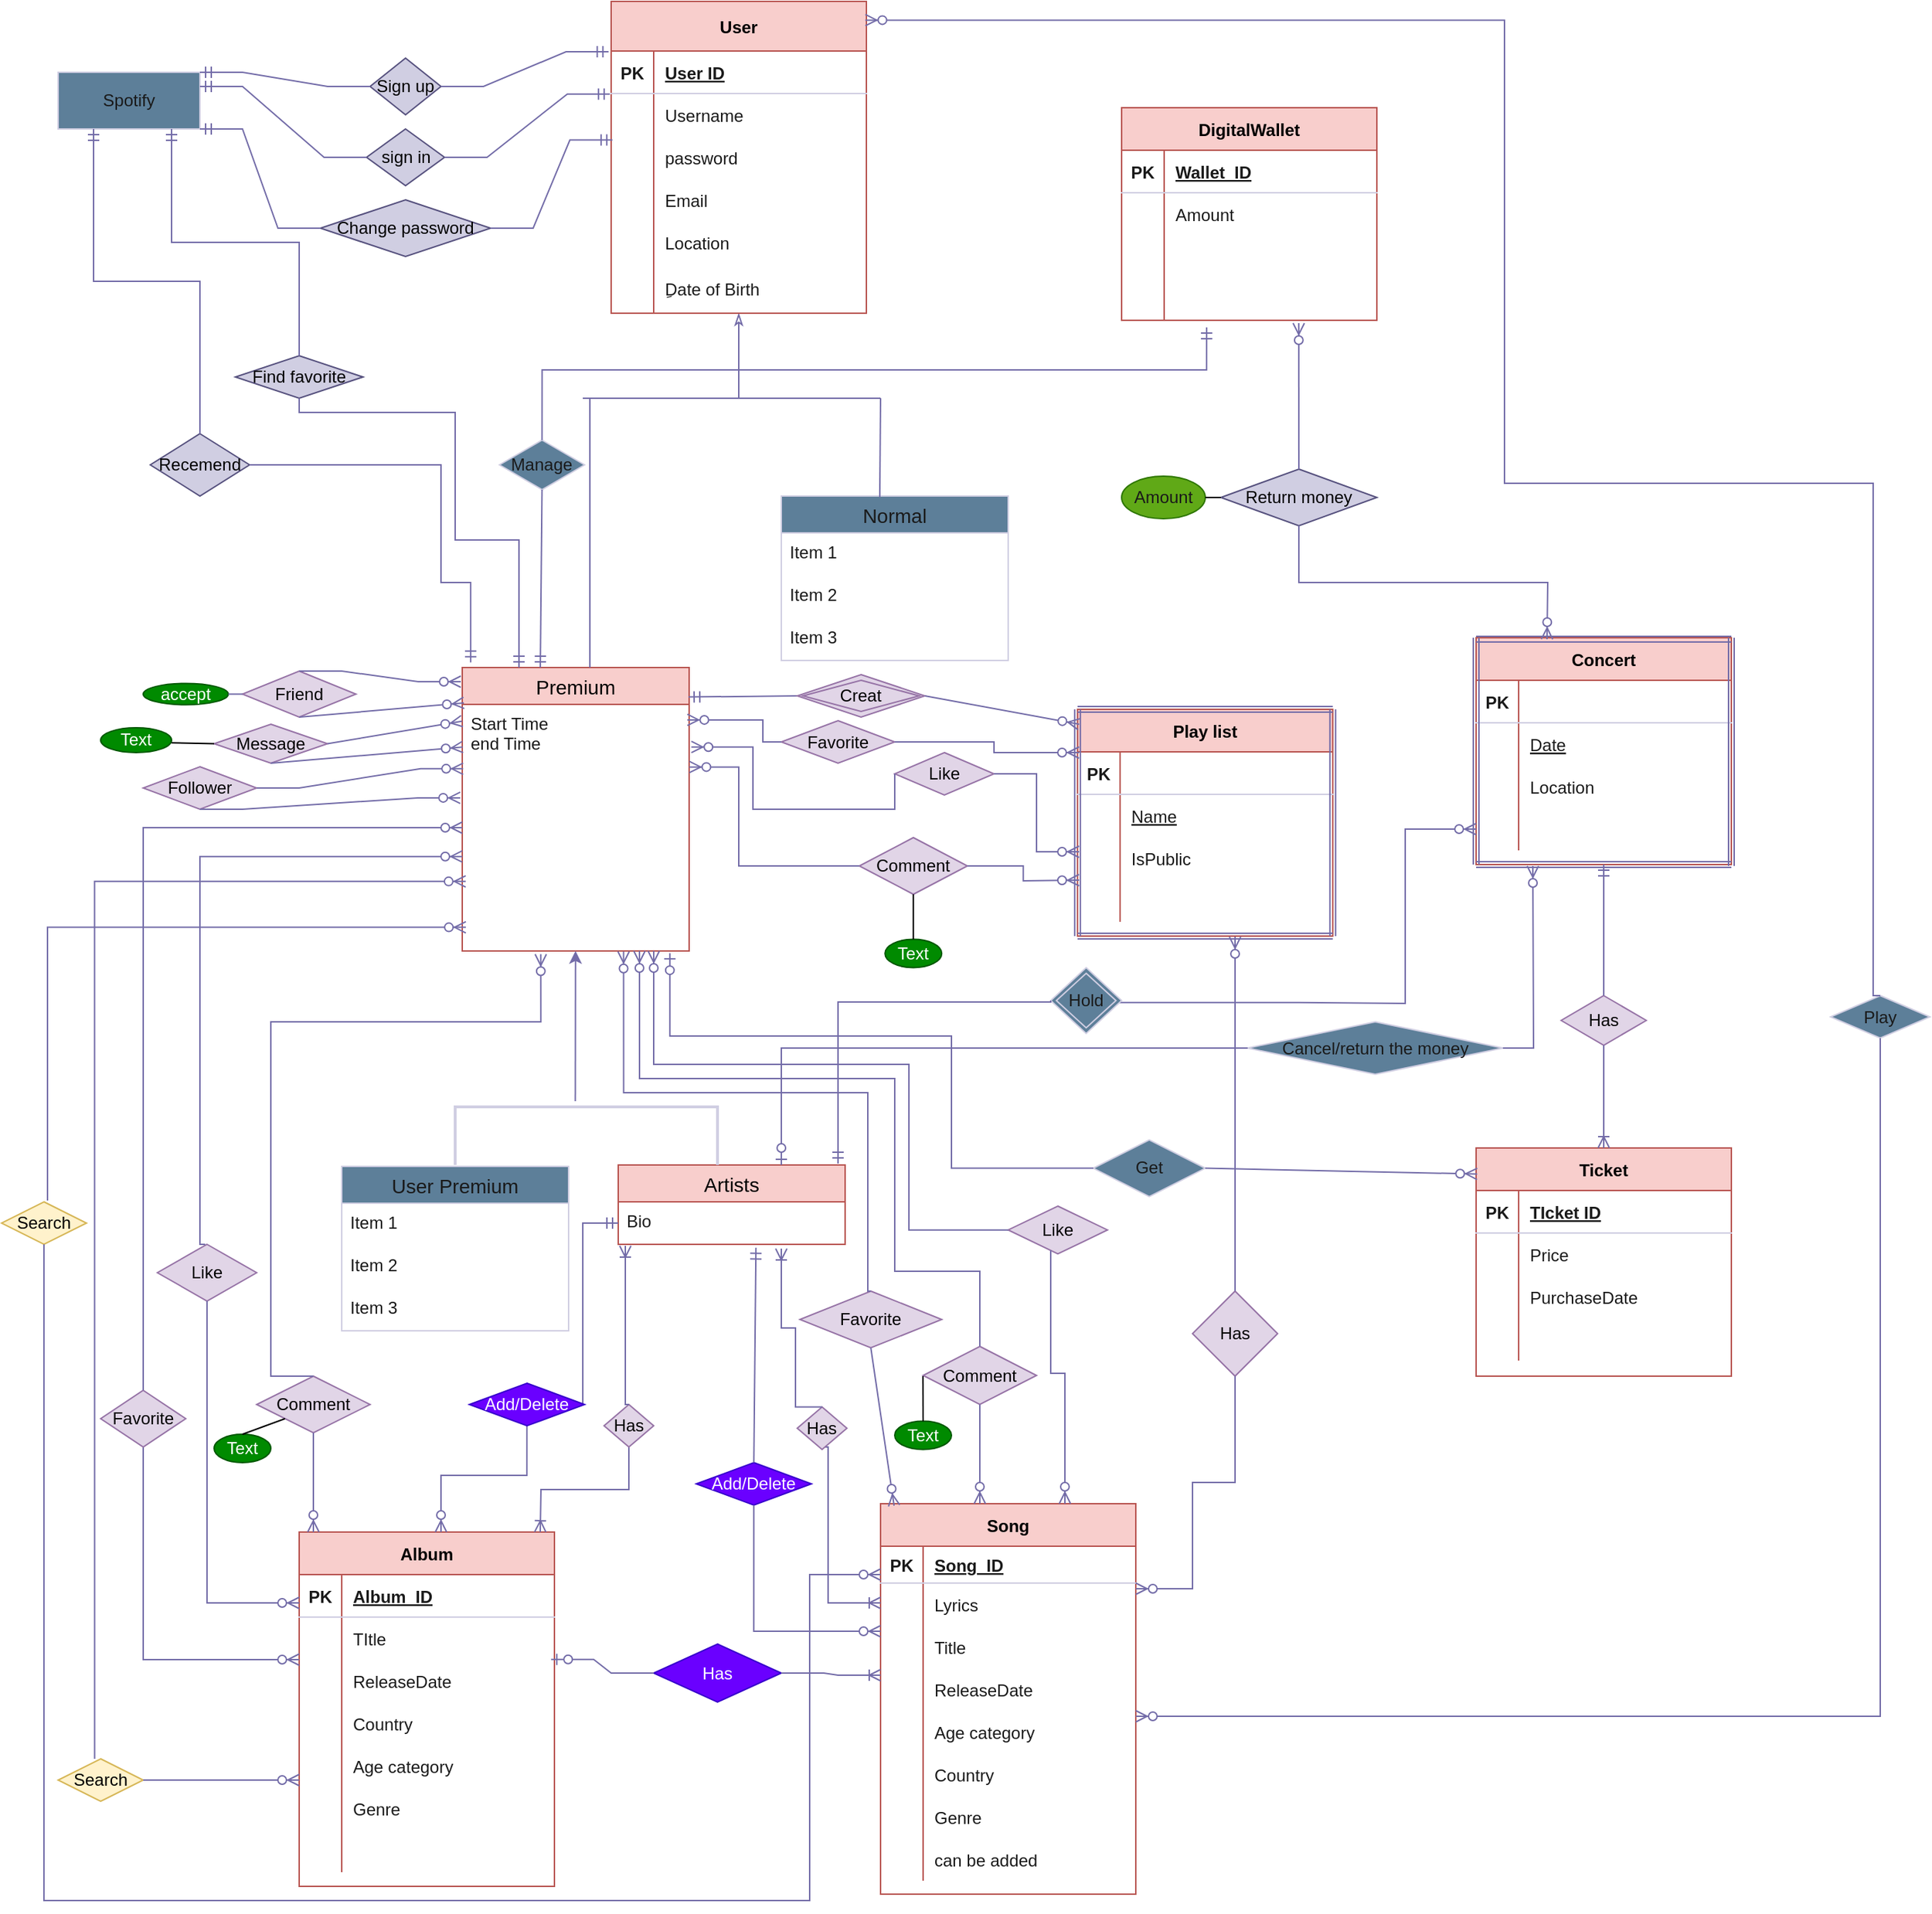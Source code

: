 <mxfile version="24.6.4" type="device">
  <diagram name="Page-1" id="Of3P6iU7cBwIH-YQqPJt">
    <mxGraphModel dx="1743" dy="1497" grid="1" gridSize="10" guides="1" tooltips="1" connect="1" arrows="1" fold="1" page="1" pageScale="1" pageWidth="850" pageHeight="1100" math="0" shadow="0">
      <root>
        <mxCell id="0" />
        <mxCell id="1" parent="0" />
        <mxCell id="tcN-wxtSRkhTtf9mxSX--1" value="Spotify" style="whiteSpace=wrap;html=1;align=center;fillColor=#5D7F99;strokeColor=#D0CEE2;labelBackgroundColor=none;fontColor=#1A1A1A;" parent="1" vertex="1">
          <mxGeometry x="-790" y="-390" width="100" height="40" as="geometry" />
        </mxCell>
        <mxCell id="tcN-wxtSRkhTtf9mxSX--21" value="Song" style="shape=table;startSize=30;container=1;collapsible=1;childLayout=tableLayout;fixedRows=1;rowLines=0;fontStyle=1;align=center;resizeLast=1;labelBackgroundColor=none;fillColor=#f8cecc;strokeColor=#b85450;" parent="1" vertex="1">
          <mxGeometry x="-210" y="620" width="180" height="275.54" as="geometry" />
        </mxCell>
        <mxCell id="tcN-wxtSRkhTtf9mxSX--22" value="" style="shape=tableRow;horizontal=0;startSize=0;swimlaneHead=0;swimlaneBody=0;fillColor=none;collapsible=0;dropTarget=0;points=[[0,0.5],[1,0.5]];portConstraint=eastwest;top=0;left=0;right=0;bottom=1;labelBackgroundColor=none;strokeColor=#D0CEE2;fontColor=#1A1A1A;" parent="tcN-wxtSRkhTtf9mxSX--21" vertex="1">
          <mxGeometry y="30" width="180" height="26" as="geometry" />
        </mxCell>
        <mxCell id="tcN-wxtSRkhTtf9mxSX--23" value="PK" style="shape=partialRectangle;connectable=0;fillColor=none;top=0;left=0;bottom=0;right=0;fontStyle=1;overflow=hidden;labelBackgroundColor=none;strokeColor=#D0CEE2;fontColor=#1A1A1A;" parent="tcN-wxtSRkhTtf9mxSX--22" vertex="1">
          <mxGeometry width="30" height="26" as="geometry">
            <mxRectangle width="30" height="26" as="alternateBounds" />
          </mxGeometry>
        </mxCell>
        <mxCell id="tcN-wxtSRkhTtf9mxSX--24" value="Song_ID" style="shape=partialRectangle;connectable=0;fillColor=none;top=0;left=0;bottom=0;right=0;align=left;spacingLeft=6;fontStyle=5;overflow=hidden;labelBackgroundColor=none;strokeColor=#D0CEE2;fontColor=#1A1A1A;" parent="tcN-wxtSRkhTtf9mxSX--22" vertex="1">
          <mxGeometry x="30" width="150" height="26" as="geometry">
            <mxRectangle width="150" height="26" as="alternateBounds" />
          </mxGeometry>
        </mxCell>
        <mxCell id="tcN-wxtSRkhTtf9mxSX--25" value="" style="shape=tableRow;horizontal=0;startSize=0;swimlaneHead=0;swimlaneBody=0;fillColor=none;collapsible=0;dropTarget=0;points=[[0,0.5],[1,0.5]];portConstraint=eastwest;top=0;left=0;right=0;bottom=0;labelBackgroundColor=none;strokeColor=#D0CEE2;fontColor=#1A1A1A;" parent="tcN-wxtSRkhTtf9mxSX--21" vertex="1">
          <mxGeometry y="56" width="180" height="30" as="geometry" />
        </mxCell>
        <mxCell id="tcN-wxtSRkhTtf9mxSX--26" value="" style="shape=partialRectangle;connectable=0;fillColor=none;top=0;left=0;bottom=0;right=0;editable=1;overflow=hidden;labelBackgroundColor=none;strokeColor=#D0CEE2;fontColor=#1A1A1A;" parent="tcN-wxtSRkhTtf9mxSX--25" vertex="1">
          <mxGeometry width="30" height="30" as="geometry">
            <mxRectangle width="30" height="30" as="alternateBounds" />
          </mxGeometry>
        </mxCell>
        <mxCell id="tcN-wxtSRkhTtf9mxSX--27" value="Lyrics" style="shape=partialRectangle;connectable=0;fillColor=none;top=0;left=0;bottom=0;right=0;align=left;spacingLeft=6;overflow=hidden;labelBackgroundColor=none;strokeColor=#D0CEE2;fontColor=#1A1A1A;" parent="tcN-wxtSRkhTtf9mxSX--25" vertex="1">
          <mxGeometry x="30" width="150" height="30" as="geometry">
            <mxRectangle width="150" height="30" as="alternateBounds" />
          </mxGeometry>
        </mxCell>
        <mxCell id="tcN-wxtSRkhTtf9mxSX--28" value="" style="shape=tableRow;horizontal=0;startSize=0;swimlaneHead=0;swimlaneBody=0;fillColor=none;collapsible=0;dropTarget=0;points=[[0,0.5],[1,0.5]];portConstraint=eastwest;top=0;left=0;right=0;bottom=0;labelBackgroundColor=none;strokeColor=#D0CEE2;fontColor=#1A1A1A;" parent="tcN-wxtSRkhTtf9mxSX--21" vertex="1">
          <mxGeometry y="86" width="180" height="30" as="geometry" />
        </mxCell>
        <mxCell id="tcN-wxtSRkhTtf9mxSX--29" value="" style="shape=partialRectangle;connectable=0;fillColor=none;top=0;left=0;bottom=0;right=0;editable=1;overflow=hidden;labelBackgroundColor=none;strokeColor=#D0CEE2;fontColor=#1A1A1A;" parent="tcN-wxtSRkhTtf9mxSX--28" vertex="1">
          <mxGeometry width="30" height="30" as="geometry">
            <mxRectangle width="30" height="30" as="alternateBounds" />
          </mxGeometry>
        </mxCell>
        <mxCell id="tcN-wxtSRkhTtf9mxSX--30" value="Title" style="shape=partialRectangle;connectable=0;fillColor=none;top=0;left=0;bottom=0;right=0;align=left;spacingLeft=6;overflow=hidden;labelBackgroundColor=none;strokeColor=#D0CEE2;fontColor=#1A1A1A;fontStyle=0" parent="tcN-wxtSRkhTtf9mxSX--28" vertex="1">
          <mxGeometry x="30" width="150" height="30" as="geometry">
            <mxRectangle width="150" height="30" as="alternateBounds" />
          </mxGeometry>
        </mxCell>
        <mxCell id="tcN-wxtSRkhTtf9mxSX--31" value="" style="shape=tableRow;horizontal=0;startSize=0;swimlaneHead=0;swimlaneBody=0;fillColor=none;collapsible=0;dropTarget=0;points=[[0,0.5],[1,0.5]];portConstraint=eastwest;top=0;left=0;right=0;bottom=0;labelBackgroundColor=none;strokeColor=#D0CEE2;fontColor=#1A1A1A;" parent="tcN-wxtSRkhTtf9mxSX--21" vertex="1">
          <mxGeometry y="116" width="180" height="30" as="geometry" />
        </mxCell>
        <mxCell id="tcN-wxtSRkhTtf9mxSX--32" value="" style="shape=partialRectangle;connectable=0;fillColor=none;top=0;left=0;bottom=0;right=0;editable=1;overflow=hidden;labelBackgroundColor=none;strokeColor=#D0CEE2;fontColor=#1A1A1A;" parent="tcN-wxtSRkhTtf9mxSX--31" vertex="1">
          <mxGeometry width="30" height="30" as="geometry">
            <mxRectangle width="30" height="30" as="alternateBounds" />
          </mxGeometry>
        </mxCell>
        <mxCell id="tcN-wxtSRkhTtf9mxSX--33" value="ReleaseDate" style="shape=partialRectangle;connectable=0;fillColor=none;top=0;left=0;bottom=0;right=0;align=left;spacingLeft=6;overflow=hidden;labelBackgroundColor=none;strokeColor=#D0CEE2;fontColor=#1A1A1A;" parent="tcN-wxtSRkhTtf9mxSX--31" vertex="1">
          <mxGeometry x="30" width="150" height="30" as="geometry">
            <mxRectangle width="150" height="30" as="alternateBounds" />
          </mxGeometry>
        </mxCell>
        <mxCell id="tcN-wxtSRkhTtf9mxSX--34" value="" style="shape=tableRow;horizontal=0;startSize=0;swimlaneHead=0;swimlaneBody=0;fillColor=none;collapsible=0;dropTarget=0;points=[[0,0.5],[1,0.5]];portConstraint=eastwest;top=0;left=0;right=0;bottom=0;strokeColor=#D0CEE2;labelBackgroundColor=none;fontColor=#1A1A1A;" parent="tcN-wxtSRkhTtf9mxSX--21" vertex="1">
          <mxGeometry y="146" width="180" height="30" as="geometry" />
        </mxCell>
        <mxCell id="tcN-wxtSRkhTtf9mxSX--35" value="" style="shape=partialRectangle;connectable=0;fillColor=none;top=0;left=0;bottom=0;right=0;editable=1;overflow=hidden;strokeColor=#D0CEE2;labelBackgroundColor=none;fontColor=#1A1A1A;" parent="tcN-wxtSRkhTtf9mxSX--34" vertex="1">
          <mxGeometry width="30" height="30" as="geometry">
            <mxRectangle width="30" height="30" as="alternateBounds" />
          </mxGeometry>
        </mxCell>
        <mxCell id="tcN-wxtSRkhTtf9mxSX--36" value="Age category" style="shape=partialRectangle;connectable=0;fillColor=none;top=0;left=0;bottom=0;right=0;align=left;spacingLeft=6;overflow=hidden;strokeColor=#D0CEE2;labelBackgroundColor=none;fontColor=#1A1A1A;" parent="tcN-wxtSRkhTtf9mxSX--34" vertex="1">
          <mxGeometry x="30" width="150" height="30" as="geometry">
            <mxRectangle width="150" height="30" as="alternateBounds" />
          </mxGeometry>
        </mxCell>
        <mxCell id="tcN-wxtSRkhTtf9mxSX--282" value="" style="shape=tableRow;horizontal=0;startSize=0;swimlaneHead=0;swimlaneBody=0;fillColor=none;collapsible=0;dropTarget=0;points=[[0,0.5],[1,0.5]];portConstraint=eastwest;top=0;left=0;right=0;bottom=0;labelBackgroundColor=none;strokeColor=#D0CEE2;fontColor=#1A1A1A;" parent="tcN-wxtSRkhTtf9mxSX--21" vertex="1">
          <mxGeometry y="176" width="180" height="30" as="geometry" />
        </mxCell>
        <mxCell id="tcN-wxtSRkhTtf9mxSX--283" value="" style="shape=partialRectangle;connectable=0;fillColor=none;top=0;left=0;bottom=0;right=0;editable=1;overflow=hidden;labelBackgroundColor=none;strokeColor=#D0CEE2;fontColor=#1A1A1A;" parent="tcN-wxtSRkhTtf9mxSX--282" vertex="1">
          <mxGeometry width="30" height="30" as="geometry">
            <mxRectangle width="30" height="30" as="alternateBounds" />
          </mxGeometry>
        </mxCell>
        <mxCell id="tcN-wxtSRkhTtf9mxSX--284" value="Country" style="shape=partialRectangle;connectable=0;fillColor=none;top=0;left=0;bottom=0;right=0;align=left;spacingLeft=6;overflow=hidden;labelBackgroundColor=none;strokeColor=#D0CEE2;fontColor=#1A1A1A;" parent="tcN-wxtSRkhTtf9mxSX--282" vertex="1">
          <mxGeometry x="30" width="150" height="30" as="geometry">
            <mxRectangle width="150" height="30" as="alternateBounds" />
          </mxGeometry>
        </mxCell>
        <mxCell id="tcN-wxtSRkhTtf9mxSX--37" value="" style="shape=tableRow;horizontal=0;startSize=0;swimlaneHead=0;swimlaneBody=0;fillColor=none;collapsible=0;dropTarget=0;points=[[0,0.5],[1,0.5]];portConstraint=eastwest;top=0;left=0;right=0;bottom=0;strokeColor=#D0CEE2;labelBackgroundColor=none;fontColor=#1A1A1A;" parent="tcN-wxtSRkhTtf9mxSX--21" vertex="1">
          <mxGeometry y="206" width="180" height="30" as="geometry" />
        </mxCell>
        <mxCell id="tcN-wxtSRkhTtf9mxSX--38" value="" style="shape=partialRectangle;connectable=0;fillColor=none;top=0;left=0;bottom=0;right=0;editable=1;overflow=hidden;strokeColor=#D0CEE2;labelBackgroundColor=none;fontColor=#1A1A1A;" parent="tcN-wxtSRkhTtf9mxSX--37" vertex="1">
          <mxGeometry width="30" height="30" as="geometry">
            <mxRectangle width="30" height="30" as="alternateBounds" />
          </mxGeometry>
        </mxCell>
        <mxCell id="tcN-wxtSRkhTtf9mxSX--39" value="Genre" style="shape=partialRectangle;connectable=0;fillColor=none;top=0;left=0;bottom=0;right=0;align=left;spacingLeft=6;overflow=hidden;strokeColor=#D0CEE2;labelBackgroundColor=none;fontColor=#1A1A1A;" parent="tcN-wxtSRkhTtf9mxSX--37" vertex="1">
          <mxGeometry x="30" width="150" height="30" as="geometry">
            <mxRectangle width="150" height="30" as="alternateBounds" />
          </mxGeometry>
        </mxCell>
        <mxCell id="tcN-wxtSRkhTtf9mxSX--40" value="" style="shape=tableRow;horizontal=0;startSize=0;swimlaneHead=0;swimlaneBody=0;fillColor=none;collapsible=0;dropTarget=0;points=[[0,0.5],[1,0.5]];portConstraint=eastwest;top=0;left=0;right=0;bottom=0;labelBackgroundColor=none;strokeColor=#D0CEE2;fontColor=#1A1A1A;" parent="tcN-wxtSRkhTtf9mxSX--21" vertex="1">
          <mxGeometry y="236" width="180" height="30" as="geometry" />
        </mxCell>
        <mxCell id="tcN-wxtSRkhTtf9mxSX--41" value="" style="shape=partialRectangle;connectable=0;fillColor=none;top=0;left=0;bottom=0;right=0;editable=1;overflow=hidden;labelBackgroundColor=none;strokeColor=#D0CEE2;fontColor=#1A1A1A;" parent="tcN-wxtSRkhTtf9mxSX--40" vertex="1">
          <mxGeometry width="30" height="30" as="geometry">
            <mxRectangle width="30" height="30" as="alternateBounds" />
          </mxGeometry>
        </mxCell>
        <mxCell id="tcN-wxtSRkhTtf9mxSX--42" value="can be added" style="shape=partialRectangle;connectable=0;fillColor=none;top=0;left=0;bottom=0;right=0;align=left;spacingLeft=6;overflow=hidden;labelBackgroundColor=none;strokeColor=#D0CEE2;fontColor=#1A1A1A;" parent="tcN-wxtSRkhTtf9mxSX--40" vertex="1">
          <mxGeometry x="30" width="150" height="30" as="geometry">
            <mxRectangle width="150" height="30" as="alternateBounds" />
          </mxGeometry>
        </mxCell>
        <mxCell id="tcN-wxtSRkhTtf9mxSX--44" value="Concert" style="shape=table;startSize=30;container=1;collapsible=1;childLayout=tableLayout;fixedRows=1;rowLines=0;fontStyle=1;align=center;resizeLast=1;labelBackgroundColor=none;fillColor=#f8cecc;strokeColor=#b85450;" parent="1" vertex="1">
          <mxGeometry x="210" y="9" width="180" height="160" as="geometry" />
        </mxCell>
        <mxCell id="tcN-wxtSRkhTtf9mxSX--45" value="" style="shape=tableRow;horizontal=0;startSize=0;swimlaneHead=0;swimlaneBody=0;fillColor=none;collapsible=0;dropTarget=0;points=[[0,0.5],[1,0.5]];portConstraint=eastwest;top=0;left=0;right=0;bottom=1;labelBackgroundColor=none;strokeColor=#D0CEE2;fontColor=#1A1A1A;" parent="tcN-wxtSRkhTtf9mxSX--44" vertex="1">
          <mxGeometry y="30" width="180" height="30" as="geometry" />
        </mxCell>
        <mxCell id="tcN-wxtSRkhTtf9mxSX--46" value="PK" style="shape=partialRectangle;connectable=0;fillColor=none;top=0;left=0;bottom=0;right=0;fontStyle=1;overflow=hidden;labelBackgroundColor=none;strokeColor=#D0CEE2;fontColor=#1A1A1A;" parent="tcN-wxtSRkhTtf9mxSX--45" vertex="1">
          <mxGeometry width="30" height="30" as="geometry">
            <mxRectangle width="30" height="30" as="alternateBounds" />
          </mxGeometry>
        </mxCell>
        <mxCell id="tcN-wxtSRkhTtf9mxSX--47" value="" style="shape=partialRectangle;connectable=0;fillColor=none;top=0;left=0;bottom=0;right=0;align=left;spacingLeft=6;fontStyle=5;overflow=hidden;labelBackgroundColor=none;strokeColor=#D0CEE2;fontColor=#1A1A1A;" parent="tcN-wxtSRkhTtf9mxSX--45" vertex="1">
          <mxGeometry x="30" width="150" height="30" as="geometry">
            <mxRectangle width="150" height="30" as="alternateBounds" />
          </mxGeometry>
        </mxCell>
        <mxCell id="tcN-wxtSRkhTtf9mxSX--48" value="" style="shape=tableRow;horizontal=0;startSize=0;swimlaneHead=0;swimlaneBody=0;fillColor=none;collapsible=0;dropTarget=0;points=[[0,0.5],[1,0.5]];portConstraint=eastwest;top=0;left=0;right=0;bottom=0;labelBackgroundColor=none;strokeColor=#D0CEE2;fontColor=#1A1A1A;" parent="tcN-wxtSRkhTtf9mxSX--44" vertex="1">
          <mxGeometry y="60" width="180" height="30" as="geometry" />
        </mxCell>
        <mxCell id="tcN-wxtSRkhTtf9mxSX--49" value="" style="shape=partialRectangle;connectable=0;fillColor=none;top=0;left=0;bottom=0;right=0;editable=1;overflow=hidden;labelBackgroundColor=none;strokeColor=#D0CEE2;fontColor=#1A1A1A;" parent="tcN-wxtSRkhTtf9mxSX--48" vertex="1">
          <mxGeometry width="30" height="30" as="geometry">
            <mxRectangle width="30" height="30" as="alternateBounds" />
          </mxGeometry>
        </mxCell>
        <mxCell id="tcN-wxtSRkhTtf9mxSX--50" value="Date" style="shape=partialRectangle;connectable=0;fillColor=none;top=0;left=0;bottom=0;right=0;align=left;spacingLeft=6;overflow=hidden;labelBackgroundColor=none;strokeColor=#D0CEE2;fontColor=#1A1A1A;fontStyle=4" parent="tcN-wxtSRkhTtf9mxSX--48" vertex="1">
          <mxGeometry x="30" width="150" height="30" as="geometry">
            <mxRectangle width="150" height="30" as="alternateBounds" />
          </mxGeometry>
        </mxCell>
        <mxCell id="tcN-wxtSRkhTtf9mxSX--51" value="" style="shape=tableRow;horizontal=0;startSize=0;swimlaneHead=0;swimlaneBody=0;fillColor=none;collapsible=0;dropTarget=0;points=[[0,0.5],[1,0.5]];portConstraint=eastwest;top=0;left=0;right=0;bottom=0;labelBackgroundColor=none;strokeColor=#D0CEE2;fontColor=#1A1A1A;" parent="tcN-wxtSRkhTtf9mxSX--44" vertex="1">
          <mxGeometry y="90" width="180" height="30" as="geometry" />
        </mxCell>
        <mxCell id="tcN-wxtSRkhTtf9mxSX--52" value="" style="shape=partialRectangle;connectable=0;fillColor=none;top=0;left=0;bottom=0;right=0;editable=1;overflow=hidden;labelBackgroundColor=none;strokeColor=#D0CEE2;fontColor=#1A1A1A;" parent="tcN-wxtSRkhTtf9mxSX--51" vertex="1">
          <mxGeometry width="30" height="30" as="geometry">
            <mxRectangle width="30" height="30" as="alternateBounds" />
          </mxGeometry>
        </mxCell>
        <mxCell id="tcN-wxtSRkhTtf9mxSX--53" value="Location" style="shape=partialRectangle;connectable=0;fillColor=none;top=0;left=0;bottom=0;right=0;align=left;spacingLeft=6;overflow=hidden;labelBackgroundColor=none;strokeColor=#D0CEE2;fontColor=#1A1A1A;" parent="tcN-wxtSRkhTtf9mxSX--51" vertex="1">
          <mxGeometry x="30" width="150" height="30" as="geometry">
            <mxRectangle width="150" height="30" as="alternateBounds" />
          </mxGeometry>
        </mxCell>
        <mxCell id="tcN-wxtSRkhTtf9mxSX--54" value="" style="shape=tableRow;horizontal=0;startSize=0;swimlaneHead=0;swimlaneBody=0;fillColor=none;collapsible=0;dropTarget=0;points=[[0,0.5],[1,0.5]];portConstraint=eastwest;top=0;left=0;right=0;bottom=0;labelBackgroundColor=none;strokeColor=#D0CEE2;fontColor=#1A1A1A;" parent="tcN-wxtSRkhTtf9mxSX--44" vertex="1">
          <mxGeometry y="120" width="180" height="30" as="geometry" />
        </mxCell>
        <mxCell id="tcN-wxtSRkhTtf9mxSX--55" value="" style="shape=partialRectangle;connectable=0;fillColor=none;top=0;left=0;bottom=0;right=0;editable=1;overflow=hidden;labelBackgroundColor=none;strokeColor=#D0CEE2;fontColor=#1A1A1A;" parent="tcN-wxtSRkhTtf9mxSX--54" vertex="1">
          <mxGeometry width="30" height="30" as="geometry">
            <mxRectangle width="30" height="30" as="alternateBounds" />
          </mxGeometry>
        </mxCell>
        <mxCell id="tcN-wxtSRkhTtf9mxSX--56" value="" style="shape=partialRectangle;connectable=0;fillColor=none;top=0;left=0;bottom=0;right=0;align=left;spacingLeft=6;overflow=hidden;labelBackgroundColor=none;strokeColor=#D0CEE2;fontColor=#1A1A1A;" parent="tcN-wxtSRkhTtf9mxSX--54" vertex="1">
          <mxGeometry x="30" width="150" height="30" as="geometry">
            <mxRectangle width="150" height="30" as="alternateBounds" />
          </mxGeometry>
        </mxCell>
        <mxCell id="tcN-wxtSRkhTtf9mxSX--57" value="Album" style="shape=table;startSize=30;container=1;collapsible=1;childLayout=tableLayout;fixedRows=1;rowLines=0;fontStyle=1;align=center;resizeLast=1;labelBackgroundColor=none;fillColor=#f8cecc;strokeColor=#b85450;" parent="1" vertex="1">
          <mxGeometry x="-620" y="640" width="180" height="250" as="geometry" />
        </mxCell>
        <mxCell id="tcN-wxtSRkhTtf9mxSX--58" value="" style="shape=tableRow;horizontal=0;startSize=0;swimlaneHead=0;swimlaneBody=0;fillColor=none;collapsible=0;dropTarget=0;points=[[0,0.5],[1,0.5]];portConstraint=eastwest;top=0;left=0;right=0;bottom=1;labelBackgroundColor=none;strokeColor=#D0CEE2;fontColor=#1A1A1A;" parent="tcN-wxtSRkhTtf9mxSX--57" vertex="1">
          <mxGeometry y="30" width="180" height="30" as="geometry" />
        </mxCell>
        <mxCell id="tcN-wxtSRkhTtf9mxSX--59" value="PK" style="shape=partialRectangle;connectable=0;fillColor=none;top=0;left=0;bottom=0;right=0;fontStyle=1;overflow=hidden;labelBackgroundColor=none;strokeColor=#D0CEE2;fontColor=#1A1A1A;" parent="tcN-wxtSRkhTtf9mxSX--58" vertex="1">
          <mxGeometry width="30" height="30" as="geometry">
            <mxRectangle width="30" height="30" as="alternateBounds" />
          </mxGeometry>
        </mxCell>
        <mxCell id="tcN-wxtSRkhTtf9mxSX--60" value="Album_ID" style="shape=partialRectangle;connectable=0;fillColor=none;top=0;left=0;bottom=0;right=0;align=left;spacingLeft=6;fontStyle=5;overflow=hidden;labelBackgroundColor=none;strokeColor=#D0CEE2;fontColor=#1A1A1A;" parent="tcN-wxtSRkhTtf9mxSX--58" vertex="1">
          <mxGeometry x="30" width="150" height="30" as="geometry">
            <mxRectangle width="150" height="30" as="alternateBounds" />
          </mxGeometry>
        </mxCell>
        <mxCell id="tcN-wxtSRkhTtf9mxSX--61" value="" style="shape=tableRow;horizontal=0;startSize=0;swimlaneHead=0;swimlaneBody=0;fillColor=none;collapsible=0;dropTarget=0;points=[[0,0.5],[1,0.5]];portConstraint=eastwest;top=0;left=0;right=0;bottom=0;labelBackgroundColor=none;strokeColor=#D0CEE2;fontColor=#1A1A1A;" parent="tcN-wxtSRkhTtf9mxSX--57" vertex="1">
          <mxGeometry y="60" width="180" height="30" as="geometry" />
        </mxCell>
        <mxCell id="tcN-wxtSRkhTtf9mxSX--62" value="" style="shape=partialRectangle;connectable=0;fillColor=none;top=0;left=0;bottom=0;right=0;editable=1;overflow=hidden;labelBackgroundColor=none;strokeColor=#D0CEE2;fontColor=#1A1A1A;" parent="tcN-wxtSRkhTtf9mxSX--61" vertex="1">
          <mxGeometry width="30" height="30" as="geometry">
            <mxRectangle width="30" height="30" as="alternateBounds" />
          </mxGeometry>
        </mxCell>
        <mxCell id="tcN-wxtSRkhTtf9mxSX--63" value="TItle" style="shape=partialRectangle;connectable=0;fillColor=none;top=0;left=0;bottom=0;right=0;align=left;spacingLeft=6;overflow=hidden;labelBackgroundColor=none;strokeColor=#D0CEE2;fontColor=#1A1A1A;fontStyle=0" parent="tcN-wxtSRkhTtf9mxSX--61" vertex="1">
          <mxGeometry x="30" width="150" height="30" as="geometry">
            <mxRectangle width="150" height="30" as="alternateBounds" />
          </mxGeometry>
        </mxCell>
        <mxCell id="tcN-wxtSRkhTtf9mxSX--64" value="" style="shape=tableRow;horizontal=0;startSize=0;swimlaneHead=0;swimlaneBody=0;fillColor=none;collapsible=0;dropTarget=0;points=[[0,0.5],[1,0.5]];portConstraint=eastwest;top=0;left=0;right=0;bottom=0;labelBackgroundColor=none;strokeColor=#D0CEE2;fontColor=#1A1A1A;" parent="tcN-wxtSRkhTtf9mxSX--57" vertex="1">
          <mxGeometry y="90" width="180" height="30" as="geometry" />
        </mxCell>
        <mxCell id="tcN-wxtSRkhTtf9mxSX--65" value="" style="shape=partialRectangle;connectable=0;fillColor=none;top=0;left=0;bottom=0;right=0;editable=1;overflow=hidden;labelBackgroundColor=none;strokeColor=#D0CEE2;fontColor=#1A1A1A;" parent="tcN-wxtSRkhTtf9mxSX--64" vertex="1">
          <mxGeometry width="30" height="30" as="geometry">
            <mxRectangle width="30" height="30" as="alternateBounds" />
          </mxGeometry>
        </mxCell>
        <mxCell id="tcN-wxtSRkhTtf9mxSX--66" value="ReleaseDate" style="shape=partialRectangle;connectable=0;fillColor=none;top=0;left=0;bottom=0;right=0;align=left;spacingLeft=6;overflow=hidden;labelBackgroundColor=none;strokeColor=#D0CEE2;fontColor=#1A1A1A;" parent="tcN-wxtSRkhTtf9mxSX--64" vertex="1">
          <mxGeometry x="30" width="150" height="30" as="geometry">
            <mxRectangle width="150" height="30" as="alternateBounds" />
          </mxGeometry>
        </mxCell>
        <mxCell id="tcN-wxtSRkhTtf9mxSX--67" value="" style="shape=tableRow;horizontal=0;startSize=0;swimlaneHead=0;swimlaneBody=0;fillColor=none;collapsible=0;dropTarget=0;points=[[0,0.5],[1,0.5]];portConstraint=eastwest;top=0;left=0;right=0;bottom=0;labelBackgroundColor=none;strokeColor=#D0CEE2;fontColor=#1A1A1A;" parent="tcN-wxtSRkhTtf9mxSX--57" vertex="1">
          <mxGeometry y="120" width="180" height="30" as="geometry" />
        </mxCell>
        <mxCell id="tcN-wxtSRkhTtf9mxSX--68" value="" style="shape=partialRectangle;connectable=0;fillColor=none;top=0;left=0;bottom=0;right=0;editable=1;overflow=hidden;labelBackgroundColor=none;strokeColor=#D0CEE2;fontColor=#1A1A1A;" parent="tcN-wxtSRkhTtf9mxSX--67" vertex="1">
          <mxGeometry width="30" height="30" as="geometry">
            <mxRectangle width="30" height="30" as="alternateBounds" />
          </mxGeometry>
        </mxCell>
        <mxCell id="tcN-wxtSRkhTtf9mxSX--69" value="Country" style="shape=partialRectangle;connectable=0;fillColor=none;top=0;left=0;bottom=0;right=0;align=left;spacingLeft=6;overflow=hidden;labelBackgroundColor=none;strokeColor=#D0CEE2;fontColor=#1A1A1A;" parent="tcN-wxtSRkhTtf9mxSX--67" vertex="1">
          <mxGeometry x="30" width="150" height="30" as="geometry">
            <mxRectangle width="150" height="30" as="alternateBounds" />
          </mxGeometry>
        </mxCell>
        <mxCell id="tcN-wxtSRkhTtf9mxSX--334" value="" style="shape=tableRow;horizontal=0;startSize=0;swimlaneHead=0;swimlaneBody=0;fillColor=none;collapsible=0;dropTarget=0;points=[[0,0.5],[1,0.5]];portConstraint=eastwest;top=0;left=0;right=0;bottom=0;strokeColor=#D0CEE2;fontColor=#1A1A1A;labelBackgroundColor=none;" parent="tcN-wxtSRkhTtf9mxSX--57" vertex="1">
          <mxGeometry y="150" width="180" height="30" as="geometry" />
        </mxCell>
        <mxCell id="tcN-wxtSRkhTtf9mxSX--335" value="" style="shape=partialRectangle;connectable=0;fillColor=none;top=0;left=0;bottom=0;right=0;editable=1;overflow=hidden;strokeColor=#D0CEE2;fontColor=#1A1A1A;labelBackgroundColor=none;" parent="tcN-wxtSRkhTtf9mxSX--334" vertex="1">
          <mxGeometry width="30" height="30" as="geometry">
            <mxRectangle width="30" height="30" as="alternateBounds" />
          </mxGeometry>
        </mxCell>
        <mxCell id="tcN-wxtSRkhTtf9mxSX--336" value="Age category" style="shape=partialRectangle;connectable=0;fillColor=none;top=0;left=0;bottom=0;right=0;align=left;spacingLeft=6;overflow=hidden;strokeColor=#D0CEE2;fontColor=#1A1A1A;labelBackgroundColor=none;" parent="tcN-wxtSRkhTtf9mxSX--334" vertex="1">
          <mxGeometry x="30" width="150" height="30" as="geometry">
            <mxRectangle width="150" height="30" as="alternateBounds" />
          </mxGeometry>
        </mxCell>
        <mxCell id="tcN-wxtSRkhTtf9mxSX--337" value="" style="shape=tableRow;horizontal=0;startSize=0;swimlaneHead=0;swimlaneBody=0;fillColor=none;collapsible=0;dropTarget=0;points=[[0,0.5],[1,0.5]];portConstraint=eastwest;top=0;left=0;right=0;bottom=0;strokeColor=#D0CEE2;fontColor=#1A1A1A;labelBackgroundColor=none;" parent="tcN-wxtSRkhTtf9mxSX--57" vertex="1">
          <mxGeometry y="180" width="180" height="30" as="geometry" />
        </mxCell>
        <mxCell id="tcN-wxtSRkhTtf9mxSX--338" value="" style="shape=partialRectangle;connectable=0;fillColor=none;top=0;left=0;bottom=0;right=0;editable=1;overflow=hidden;strokeColor=#D0CEE2;fontColor=#1A1A1A;labelBackgroundColor=none;" parent="tcN-wxtSRkhTtf9mxSX--337" vertex="1">
          <mxGeometry width="30" height="30" as="geometry">
            <mxRectangle width="30" height="30" as="alternateBounds" />
          </mxGeometry>
        </mxCell>
        <mxCell id="tcN-wxtSRkhTtf9mxSX--339" value="Genre" style="shape=partialRectangle;connectable=0;fillColor=none;top=0;left=0;bottom=0;right=0;align=left;spacingLeft=6;overflow=hidden;strokeColor=#D0CEE2;fontColor=#1A1A1A;labelBackgroundColor=none;" parent="tcN-wxtSRkhTtf9mxSX--337" vertex="1">
          <mxGeometry x="30" width="150" height="30" as="geometry">
            <mxRectangle width="150" height="30" as="alternateBounds" />
          </mxGeometry>
        </mxCell>
        <mxCell id="tcN-wxtSRkhTtf9mxSX--340" value="" style="shape=tableRow;horizontal=0;startSize=0;swimlaneHead=0;swimlaneBody=0;fillColor=none;collapsible=0;dropTarget=0;points=[[0,0.5],[1,0.5]];portConstraint=eastwest;top=0;left=0;right=0;bottom=0;strokeColor=#D0CEE2;fontColor=#1A1A1A;labelBackgroundColor=none;" parent="tcN-wxtSRkhTtf9mxSX--57" vertex="1">
          <mxGeometry y="210" width="180" height="30" as="geometry" />
        </mxCell>
        <mxCell id="tcN-wxtSRkhTtf9mxSX--341" value="" style="shape=partialRectangle;connectable=0;fillColor=none;top=0;left=0;bottom=0;right=0;editable=1;overflow=hidden;strokeColor=#D0CEE2;fontColor=#1A1A1A;labelBackgroundColor=none;" parent="tcN-wxtSRkhTtf9mxSX--340" vertex="1">
          <mxGeometry width="30" height="30" as="geometry">
            <mxRectangle width="30" height="30" as="alternateBounds" />
          </mxGeometry>
        </mxCell>
        <mxCell id="tcN-wxtSRkhTtf9mxSX--342" value="" style="shape=partialRectangle;connectable=0;fillColor=none;top=0;left=0;bottom=0;right=0;align=left;spacingLeft=6;overflow=hidden;strokeColor=#D0CEE2;fontColor=#1A1A1A;labelBackgroundColor=none;" parent="tcN-wxtSRkhTtf9mxSX--340" vertex="1">
          <mxGeometry x="30" width="150" height="30" as="geometry">
            <mxRectangle width="150" height="30" as="alternateBounds" />
          </mxGeometry>
        </mxCell>
        <mxCell id="tcN-wxtSRkhTtf9mxSX--70" value="DigitalWallet" style="shape=table;startSize=30;container=1;collapsible=1;childLayout=tableLayout;fixedRows=1;rowLines=0;fontStyle=1;align=center;resizeLast=1;labelBackgroundColor=none;fillColor=#f8cecc;strokeColor=#b85450;" parent="1" vertex="1">
          <mxGeometry x="-40" y="-365" width="180" height="150" as="geometry" />
        </mxCell>
        <mxCell id="tcN-wxtSRkhTtf9mxSX--71" value="" style="shape=tableRow;horizontal=0;startSize=0;swimlaneHead=0;swimlaneBody=0;fillColor=none;collapsible=0;dropTarget=0;points=[[0,0.5],[1,0.5]];portConstraint=eastwest;top=0;left=0;right=0;bottom=1;labelBackgroundColor=none;strokeColor=#D0CEE2;fontColor=#1A1A1A;" parent="tcN-wxtSRkhTtf9mxSX--70" vertex="1">
          <mxGeometry y="30" width="180" height="30" as="geometry" />
        </mxCell>
        <mxCell id="tcN-wxtSRkhTtf9mxSX--72" value="PK" style="shape=partialRectangle;connectable=0;fillColor=none;top=0;left=0;bottom=0;right=0;fontStyle=1;overflow=hidden;labelBackgroundColor=none;strokeColor=#D0CEE2;fontColor=#1A1A1A;" parent="tcN-wxtSRkhTtf9mxSX--71" vertex="1">
          <mxGeometry width="30" height="30" as="geometry">
            <mxRectangle width="30" height="30" as="alternateBounds" />
          </mxGeometry>
        </mxCell>
        <mxCell id="tcN-wxtSRkhTtf9mxSX--73" value="Wallet  ID" style="shape=partialRectangle;connectable=0;fillColor=none;top=0;left=0;bottom=0;right=0;align=left;spacingLeft=6;fontStyle=5;overflow=hidden;labelBackgroundColor=none;strokeColor=#D0CEE2;fontColor=#1A1A1A;" parent="tcN-wxtSRkhTtf9mxSX--71" vertex="1">
          <mxGeometry x="30" width="150" height="30" as="geometry">
            <mxRectangle width="150" height="30" as="alternateBounds" />
          </mxGeometry>
        </mxCell>
        <mxCell id="tcN-wxtSRkhTtf9mxSX--74" value="" style="shape=tableRow;horizontal=0;startSize=0;swimlaneHead=0;swimlaneBody=0;fillColor=none;collapsible=0;dropTarget=0;points=[[0,0.5],[1,0.5]];portConstraint=eastwest;top=0;left=0;right=0;bottom=0;labelBackgroundColor=none;strokeColor=#D0CEE2;fontColor=#1A1A1A;" parent="tcN-wxtSRkhTtf9mxSX--70" vertex="1">
          <mxGeometry y="60" width="180" height="30" as="geometry" />
        </mxCell>
        <mxCell id="tcN-wxtSRkhTtf9mxSX--75" value="" style="shape=partialRectangle;connectable=0;fillColor=none;top=0;left=0;bottom=0;right=0;editable=1;overflow=hidden;labelBackgroundColor=none;strokeColor=#D0CEE2;fontColor=#1A1A1A;" parent="tcN-wxtSRkhTtf9mxSX--74" vertex="1">
          <mxGeometry width="30" height="30" as="geometry">
            <mxRectangle width="30" height="30" as="alternateBounds" />
          </mxGeometry>
        </mxCell>
        <mxCell id="tcN-wxtSRkhTtf9mxSX--76" value="Amount" style="shape=partialRectangle;connectable=0;fillColor=none;top=0;left=0;bottom=0;right=0;align=left;spacingLeft=6;overflow=hidden;labelBackgroundColor=none;strokeColor=#D0CEE2;fontColor=#1A1A1A;" parent="tcN-wxtSRkhTtf9mxSX--74" vertex="1">
          <mxGeometry x="30" width="150" height="30" as="geometry">
            <mxRectangle width="150" height="30" as="alternateBounds" />
          </mxGeometry>
        </mxCell>
        <mxCell id="tcN-wxtSRkhTtf9mxSX--77" value="" style="shape=tableRow;horizontal=0;startSize=0;swimlaneHead=0;swimlaneBody=0;fillColor=none;collapsible=0;dropTarget=0;points=[[0,0.5],[1,0.5]];portConstraint=eastwest;top=0;left=0;right=0;bottom=0;labelBackgroundColor=none;strokeColor=#D0CEE2;fontColor=#1A1A1A;" parent="tcN-wxtSRkhTtf9mxSX--70" vertex="1">
          <mxGeometry y="90" width="180" height="30" as="geometry" />
        </mxCell>
        <mxCell id="tcN-wxtSRkhTtf9mxSX--78" value="" style="shape=partialRectangle;connectable=0;fillColor=none;top=0;left=0;bottom=0;right=0;editable=1;overflow=hidden;labelBackgroundColor=none;strokeColor=#D0CEE2;fontColor=#1A1A1A;" parent="tcN-wxtSRkhTtf9mxSX--77" vertex="1">
          <mxGeometry width="30" height="30" as="geometry">
            <mxRectangle width="30" height="30" as="alternateBounds" />
          </mxGeometry>
        </mxCell>
        <mxCell id="tcN-wxtSRkhTtf9mxSX--79" value="" style="shape=partialRectangle;connectable=0;fillColor=none;top=0;left=0;bottom=0;right=0;align=left;spacingLeft=6;overflow=hidden;labelBackgroundColor=none;strokeColor=#D0CEE2;fontColor=#1A1A1A;" parent="tcN-wxtSRkhTtf9mxSX--77" vertex="1">
          <mxGeometry x="30" width="150" height="30" as="geometry">
            <mxRectangle width="150" height="30" as="alternateBounds" />
          </mxGeometry>
        </mxCell>
        <mxCell id="tcN-wxtSRkhTtf9mxSX--80" value="" style="shape=tableRow;horizontal=0;startSize=0;swimlaneHead=0;swimlaneBody=0;fillColor=none;collapsible=0;dropTarget=0;points=[[0,0.5],[1,0.5]];portConstraint=eastwest;top=0;left=0;right=0;bottom=0;labelBackgroundColor=none;strokeColor=#D0CEE2;fontColor=#1A1A1A;" parent="tcN-wxtSRkhTtf9mxSX--70" vertex="1">
          <mxGeometry y="120" width="180" height="30" as="geometry" />
        </mxCell>
        <mxCell id="tcN-wxtSRkhTtf9mxSX--81" value="" style="shape=partialRectangle;connectable=0;fillColor=none;top=0;left=0;bottom=0;right=0;editable=1;overflow=hidden;labelBackgroundColor=none;strokeColor=#D0CEE2;fontColor=#1A1A1A;" parent="tcN-wxtSRkhTtf9mxSX--80" vertex="1">
          <mxGeometry width="30" height="30" as="geometry">
            <mxRectangle width="30" height="30" as="alternateBounds" />
          </mxGeometry>
        </mxCell>
        <mxCell id="tcN-wxtSRkhTtf9mxSX--82" value="" style="shape=partialRectangle;connectable=0;fillColor=none;top=0;left=0;bottom=0;right=0;align=left;spacingLeft=6;overflow=hidden;labelBackgroundColor=none;strokeColor=#D0CEE2;fontColor=#1A1A1A;" parent="tcN-wxtSRkhTtf9mxSX--80" vertex="1">
          <mxGeometry x="30" width="150" height="30" as="geometry">
            <mxRectangle width="150" height="30" as="alternateBounds" />
          </mxGeometry>
        </mxCell>
        <mxCell id="tcN-wxtSRkhTtf9mxSX--83" value="Play list" style="shape=table;startSize=30;container=1;collapsible=1;childLayout=tableLayout;fixedRows=1;rowLines=0;fontStyle=1;align=center;resizeLast=1;strokeColor=#b85450;labelBackgroundColor=none;fillColor=#f8cecc;" parent="1" vertex="1">
          <mxGeometry x="-71.11" y="59.44" width="180" height="160" as="geometry" />
        </mxCell>
        <mxCell id="tcN-wxtSRkhTtf9mxSX--84" value="" style="shape=tableRow;horizontal=0;startSize=0;swimlaneHead=0;swimlaneBody=0;fillColor=none;collapsible=0;dropTarget=0;points=[[0,0.5],[1,0.5]];portConstraint=eastwest;top=0;left=0;right=0;bottom=1;labelBackgroundColor=none;strokeColor=#D0CEE2;fontColor=#1A1A1A;" parent="tcN-wxtSRkhTtf9mxSX--83" vertex="1">
          <mxGeometry y="30" width="180" height="30" as="geometry" />
        </mxCell>
        <mxCell id="tcN-wxtSRkhTtf9mxSX--85" value="PK" style="shape=partialRectangle;connectable=0;fillColor=none;top=0;left=0;bottom=0;right=0;fontStyle=1;overflow=hidden;labelBackgroundColor=none;strokeColor=#D0CEE2;fontColor=#1A1A1A;" parent="tcN-wxtSRkhTtf9mxSX--84" vertex="1">
          <mxGeometry width="30" height="30" as="geometry">
            <mxRectangle width="30" height="30" as="alternateBounds" />
          </mxGeometry>
        </mxCell>
        <mxCell id="tcN-wxtSRkhTtf9mxSX--86" value="" style="shape=partialRectangle;connectable=0;fillColor=none;top=0;left=0;bottom=0;right=0;align=left;spacingLeft=6;fontStyle=5;overflow=hidden;labelBackgroundColor=none;strokeColor=#D0CEE2;fontColor=#1A1A1A;" parent="tcN-wxtSRkhTtf9mxSX--84" vertex="1">
          <mxGeometry x="30" width="150" height="30" as="geometry">
            <mxRectangle width="150" height="30" as="alternateBounds" />
          </mxGeometry>
        </mxCell>
        <mxCell id="tcN-wxtSRkhTtf9mxSX--87" value="" style="shape=tableRow;horizontal=0;startSize=0;swimlaneHead=0;swimlaneBody=0;fillColor=none;collapsible=0;dropTarget=0;points=[[0,0.5],[1,0.5]];portConstraint=eastwest;top=0;left=0;right=0;bottom=0;labelBackgroundColor=none;strokeColor=#D0CEE2;fontColor=#1A1A1A;" parent="tcN-wxtSRkhTtf9mxSX--83" vertex="1">
          <mxGeometry y="60" width="180" height="30" as="geometry" />
        </mxCell>
        <mxCell id="tcN-wxtSRkhTtf9mxSX--88" value="" style="shape=partialRectangle;connectable=0;fillColor=none;top=0;left=0;bottom=0;right=0;editable=1;overflow=hidden;labelBackgroundColor=none;strokeColor=#D0CEE2;fontColor=#1A1A1A;" parent="tcN-wxtSRkhTtf9mxSX--87" vertex="1">
          <mxGeometry width="30" height="30" as="geometry">
            <mxRectangle width="30" height="30" as="alternateBounds" />
          </mxGeometry>
        </mxCell>
        <mxCell id="tcN-wxtSRkhTtf9mxSX--89" value="Name" style="shape=partialRectangle;connectable=0;fillColor=none;top=0;left=0;bottom=0;right=0;align=left;spacingLeft=6;overflow=hidden;fontStyle=4;labelBackgroundColor=none;strokeColor=#D0CEE2;fontColor=#1A1A1A;" parent="tcN-wxtSRkhTtf9mxSX--87" vertex="1">
          <mxGeometry x="30" width="150" height="30" as="geometry">
            <mxRectangle width="150" height="30" as="alternateBounds" />
          </mxGeometry>
        </mxCell>
        <mxCell id="tcN-wxtSRkhTtf9mxSX--90" value="" style="shape=tableRow;horizontal=0;startSize=0;swimlaneHead=0;swimlaneBody=0;fillColor=none;collapsible=0;dropTarget=0;points=[[0,0.5],[1,0.5]];portConstraint=eastwest;top=0;left=0;right=0;bottom=0;labelBackgroundColor=none;strokeColor=#D0CEE2;fontColor=#1A1A1A;" parent="tcN-wxtSRkhTtf9mxSX--83" vertex="1">
          <mxGeometry y="90" width="180" height="30" as="geometry" />
        </mxCell>
        <mxCell id="tcN-wxtSRkhTtf9mxSX--91" value="" style="shape=partialRectangle;connectable=0;fillColor=none;top=0;left=0;bottom=0;right=0;editable=1;overflow=hidden;labelBackgroundColor=none;strokeColor=#D0CEE2;fontColor=#1A1A1A;" parent="tcN-wxtSRkhTtf9mxSX--90" vertex="1">
          <mxGeometry width="30" height="30" as="geometry">
            <mxRectangle width="30" height="30" as="alternateBounds" />
          </mxGeometry>
        </mxCell>
        <mxCell id="tcN-wxtSRkhTtf9mxSX--92" value="IsPublic" style="shape=partialRectangle;connectable=0;fillColor=none;top=0;left=0;bottom=0;right=0;align=left;spacingLeft=6;overflow=hidden;labelBackgroundColor=none;strokeColor=#D0CEE2;fontColor=#1A1A1A;" parent="tcN-wxtSRkhTtf9mxSX--90" vertex="1">
          <mxGeometry x="30" width="150" height="30" as="geometry">
            <mxRectangle width="150" height="30" as="alternateBounds" />
          </mxGeometry>
        </mxCell>
        <mxCell id="tcN-wxtSRkhTtf9mxSX--93" value="" style="shape=tableRow;horizontal=0;startSize=0;swimlaneHead=0;swimlaneBody=0;fillColor=none;collapsible=0;dropTarget=0;points=[[0,0.5],[1,0.5]];portConstraint=eastwest;top=0;left=0;right=0;bottom=0;labelBackgroundColor=none;strokeColor=#D0CEE2;fontColor=#1A1A1A;" parent="tcN-wxtSRkhTtf9mxSX--83" vertex="1">
          <mxGeometry y="120" width="180" height="30" as="geometry" />
        </mxCell>
        <mxCell id="tcN-wxtSRkhTtf9mxSX--94" value="" style="shape=partialRectangle;connectable=0;fillColor=none;top=0;left=0;bottom=0;right=0;editable=1;overflow=hidden;labelBackgroundColor=none;strokeColor=#D0CEE2;fontColor=#1A1A1A;" parent="tcN-wxtSRkhTtf9mxSX--93" vertex="1">
          <mxGeometry width="30" height="30" as="geometry">
            <mxRectangle width="30" height="30" as="alternateBounds" />
          </mxGeometry>
        </mxCell>
        <mxCell id="tcN-wxtSRkhTtf9mxSX--95" value="" style="shape=partialRectangle;connectable=0;fillColor=none;top=0;left=0;bottom=0;right=0;align=left;spacingLeft=6;overflow=hidden;labelBackgroundColor=none;strokeColor=#D0CEE2;fontColor=#1A1A1A;" parent="tcN-wxtSRkhTtf9mxSX--93" vertex="1">
          <mxGeometry x="30" width="150" height="30" as="geometry">
            <mxRectangle width="150" height="30" as="alternateBounds" />
          </mxGeometry>
        </mxCell>
        <mxCell id="tcN-wxtSRkhTtf9mxSX--96" value="Ticket" style="shape=table;startSize=30;container=1;collapsible=1;childLayout=tableLayout;fixedRows=1;rowLines=0;fontStyle=1;align=center;resizeLast=1;labelBackgroundColor=none;fillColor=#f8cecc;strokeColor=#b85450;" parent="1" vertex="1">
          <mxGeometry x="210" y="369" width="180" height="161" as="geometry" />
        </mxCell>
        <mxCell id="tcN-wxtSRkhTtf9mxSX--97" value="" style="shape=tableRow;horizontal=0;startSize=0;swimlaneHead=0;swimlaneBody=0;fillColor=none;collapsible=0;dropTarget=0;points=[[0,0.5],[1,0.5]];portConstraint=eastwest;top=0;left=0;right=0;bottom=1;labelBackgroundColor=none;strokeColor=#D0CEE2;fontColor=#1A1A1A;" parent="tcN-wxtSRkhTtf9mxSX--96" vertex="1">
          <mxGeometry y="30" width="180" height="30" as="geometry" />
        </mxCell>
        <mxCell id="tcN-wxtSRkhTtf9mxSX--98" value="PK" style="shape=partialRectangle;connectable=0;fillColor=none;top=0;left=0;bottom=0;right=0;fontStyle=1;overflow=hidden;labelBackgroundColor=none;strokeColor=#D0CEE2;fontColor=#1A1A1A;" parent="tcN-wxtSRkhTtf9mxSX--97" vertex="1">
          <mxGeometry width="30" height="30" as="geometry">
            <mxRectangle width="30" height="30" as="alternateBounds" />
          </mxGeometry>
        </mxCell>
        <mxCell id="tcN-wxtSRkhTtf9mxSX--99" value="TIcket ID" style="shape=partialRectangle;connectable=0;fillColor=none;top=0;left=0;bottom=0;right=0;align=left;spacingLeft=6;fontStyle=5;overflow=hidden;labelBackgroundColor=none;strokeColor=#D0CEE2;fontColor=#1A1A1A;" parent="tcN-wxtSRkhTtf9mxSX--97" vertex="1">
          <mxGeometry x="30" width="150" height="30" as="geometry">
            <mxRectangle width="150" height="30" as="alternateBounds" />
          </mxGeometry>
        </mxCell>
        <mxCell id="tcN-wxtSRkhTtf9mxSX--100" value="" style="shape=tableRow;horizontal=0;startSize=0;swimlaneHead=0;swimlaneBody=0;fillColor=none;collapsible=0;dropTarget=0;points=[[0,0.5],[1,0.5]];portConstraint=eastwest;top=0;left=0;right=0;bottom=0;labelBackgroundColor=none;strokeColor=#D0CEE2;fontColor=#1A1A1A;" parent="tcN-wxtSRkhTtf9mxSX--96" vertex="1">
          <mxGeometry y="60" width="180" height="30" as="geometry" />
        </mxCell>
        <mxCell id="tcN-wxtSRkhTtf9mxSX--101" value="" style="shape=partialRectangle;connectable=0;fillColor=none;top=0;left=0;bottom=0;right=0;editable=1;overflow=hidden;labelBackgroundColor=none;strokeColor=#D0CEE2;fontColor=#1A1A1A;" parent="tcN-wxtSRkhTtf9mxSX--100" vertex="1">
          <mxGeometry width="30" height="30" as="geometry">
            <mxRectangle width="30" height="30" as="alternateBounds" />
          </mxGeometry>
        </mxCell>
        <mxCell id="tcN-wxtSRkhTtf9mxSX--102" value="Price" style="shape=partialRectangle;connectable=0;fillColor=none;top=0;left=0;bottom=0;right=0;align=left;spacingLeft=6;overflow=hidden;labelBackgroundColor=none;strokeColor=#D0CEE2;fontColor=#1A1A1A;" parent="tcN-wxtSRkhTtf9mxSX--100" vertex="1">
          <mxGeometry x="30" width="150" height="30" as="geometry">
            <mxRectangle width="150" height="30" as="alternateBounds" />
          </mxGeometry>
        </mxCell>
        <mxCell id="tcN-wxtSRkhTtf9mxSX--103" value="" style="shape=tableRow;horizontal=0;startSize=0;swimlaneHead=0;swimlaneBody=0;fillColor=none;collapsible=0;dropTarget=0;points=[[0,0.5],[1,0.5]];portConstraint=eastwest;top=0;left=0;right=0;bottom=0;labelBackgroundColor=none;strokeColor=#D0CEE2;fontColor=#1A1A1A;" parent="tcN-wxtSRkhTtf9mxSX--96" vertex="1">
          <mxGeometry y="90" width="180" height="30" as="geometry" />
        </mxCell>
        <mxCell id="tcN-wxtSRkhTtf9mxSX--104" value="" style="shape=partialRectangle;connectable=0;fillColor=none;top=0;left=0;bottom=0;right=0;editable=1;overflow=hidden;labelBackgroundColor=none;strokeColor=#D0CEE2;fontColor=#1A1A1A;" parent="tcN-wxtSRkhTtf9mxSX--103" vertex="1">
          <mxGeometry width="30" height="30" as="geometry">
            <mxRectangle width="30" height="30" as="alternateBounds" />
          </mxGeometry>
        </mxCell>
        <mxCell id="tcN-wxtSRkhTtf9mxSX--105" value="PurchaseDate" style="shape=partialRectangle;connectable=0;fillColor=none;top=0;left=0;bottom=0;right=0;align=left;spacingLeft=6;overflow=hidden;labelBackgroundColor=none;strokeColor=#D0CEE2;fontColor=#1A1A1A;" parent="tcN-wxtSRkhTtf9mxSX--103" vertex="1">
          <mxGeometry x="30" width="150" height="30" as="geometry">
            <mxRectangle width="150" height="30" as="alternateBounds" />
          </mxGeometry>
        </mxCell>
        <mxCell id="tcN-wxtSRkhTtf9mxSX--106" value="" style="shape=tableRow;horizontal=0;startSize=0;swimlaneHead=0;swimlaneBody=0;fillColor=none;collapsible=0;dropTarget=0;points=[[0,0.5],[1,0.5]];portConstraint=eastwest;top=0;left=0;right=0;bottom=0;labelBackgroundColor=none;strokeColor=#D0CEE2;fontColor=#1A1A1A;" parent="tcN-wxtSRkhTtf9mxSX--96" vertex="1">
          <mxGeometry y="120" width="180" height="30" as="geometry" />
        </mxCell>
        <mxCell id="tcN-wxtSRkhTtf9mxSX--107" value="" style="shape=partialRectangle;connectable=0;fillColor=none;top=0;left=0;bottom=0;right=0;editable=1;overflow=hidden;labelBackgroundColor=none;strokeColor=#D0CEE2;fontColor=#1A1A1A;" parent="tcN-wxtSRkhTtf9mxSX--106" vertex="1">
          <mxGeometry width="30" height="30" as="geometry">
            <mxRectangle width="30" height="30" as="alternateBounds" />
          </mxGeometry>
        </mxCell>
        <mxCell id="tcN-wxtSRkhTtf9mxSX--108" value="" style="shape=partialRectangle;connectable=0;fillColor=none;top=0;left=0;bottom=0;right=0;align=left;spacingLeft=6;overflow=hidden;labelBackgroundColor=none;strokeColor=#D0CEE2;fontColor=#1A1A1A;" parent="tcN-wxtSRkhTtf9mxSX--106" vertex="1">
          <mxGeometry x="30" width="150" height="30" as="geometry">
            <mxRectangle width="150" height="30" as="alternateBounds" />
          </mxGeometry>
        </mxCell>
        <mxCell id="tcN-wxtSRkhTtf9mxSX--109" value="Normal" style="swimlane;fontStyle=0;childLayout=stackLayout;horizontal=1;startSize=26;horizontalStack=0;resizeParent=1;resizeParentMax=0;resizeLast=0;collapsible=1;marginBottom=0;align=center;fontSize=14;labelBackgroundColor=none;fillColor=#5D7F99;strokeColor=#D0CEE2;fontColor=#1A1A1A;" parent="1" vertex="1">
          <mxGeometry x="-280" y="-91" width="160" height="116" as="geometry" />
        </mxCell>
        <mxCell id="tcN-wxtSRkhTtf9mxSX--110" value="Item 1" style="text;strokeColor=none;fillColor=none;spacingLeft=4;spacingRight=4;overflow=hidden;rotatable=0;points=[[0,0.5],[1,0.5]];portConstraint=eastwest;fontSize=12;labelBackgroundColor=none;fontColor=#1A1A1A;" parent="tcN-wxtSRkhTtf9mxSX--109" vertex="1">
          <mxGeometry y="26" width="160" height="30" as="geometry" />
        </mxCell>
        <mxCell id="tcN-wxtSRkhTtf9mxSX--111" value="Item 2" style="text;strokeColor=none;fillColor=none;spacingLeft=4;spacingRight=4;overflow=hidden;rotatable=0;points=[[0,0.5],[1,0.5]];portConstraint=eastwest;fontSize=12;labelBackgroundColor=none;fontColor=#1A1A1A;" parent="tcN-wxtSRkhTtf9mxSX--109" vertex="1">
          <mxGeometry y="56" width="160" height="30" as="geometry" />
        </mxCell>
        <mxCell id="tcN-wxtSRkhTtf9mxSX--112" value="Item 3" style="text;strokeColor=none;fillColor=none;spacingLeft=4;spacingRight=4;overflow=hidden;rotatable=0;points=[[0,0.5],[1,0.5]];portConstraint=eastwest;fontSize=12;labelBackgroundColor=none;fontColor=#1A1A1A;" parent="tcN-wxtSRkhTtf9mxSX--109" vertex="1">
          <mxGeometry y="86" width="160" height="30" as="geometry" />
        </mxCell>
        <mxCell id="tcN-wxtSRkhTtf9mxSX--113" value="Premium" style="swimlane;fontStyle=0;childLayout=stackLayout;horizontal=1;startSize=26;horizontalStack=0;resizeParent=1;resizeParentMax=0;resizeLast=0;collapsible=1;marginBottom=0;align=center;fontSize=14;labelBackgroundColor=none;fillColor=#f8cecc;strokeColor=#b85450;" parent="1" vertex="1">
          <mxGeometry x="-505" y="30" width="160" height="200" as="geometry" />
        </mxCell>
        <mxCell id="tcN-wxtSRkhTtf9mxSX--114" value="Start Time&#xa;end Time&#xa;" style="text;strokeColor=none;fillColor=none;spacingLeft=4;spacingRight=4;overflow=hidden;rotatable=0;points=[[0,0.5],[1,0.5]];portConstraint=eastwest;fontSize=12;labelBackgroundColor=none;fontColor=#1A1A1A;" parent="tcN-wxtSRkhTtf9mxSX--113" vertex="1">
          <mxGeometry y="26" width="160" height="174" as="geometry" />
        </mxCell>
        <mxCell id="tcN-wxtSRkhTtf9mxSX--115" value="User Premium" style="swimlane;fontStyle=0;childLayout=stackLayout;horizontal=1;startSize=26;horizontalStack=0;resizeParent=1;resizeParentMax=0;resizeLast=0;collapsible=1;marginBottom=0;align=center;fontSize=14;labelBackgroundColor=none;fillColor=#5D7F99;strokeColor=#D0CEE2;fontColor=#1A1A1A;" parent="1" vertex="1">
          <mxGeometry x="-590" y="382" width="160" height="116" as="geometry" />
        </mxCell>
        <mxCell id="tcN-wxtSRkhTtf9mxSX--116" value="Item 1" style="text;strokeColor=none;fillColor=none;spacingLeft=4;spacingRight=4;overflow=hidden;rotatable=0;points=[[0,0.5],[1,0.5]];portConstraint=eastwest;fontSize=12;labelBackgroundColor=none;fontColor=#1A1A1A;" parent="tcN-wxtSRkhTtf9mxSX--115" vertex="1">
          <mxGeometry y="26" width="160" height="30" as="geometry" />
        </mxCell>
        <mxCell id="tcN-wxtSRkhTtf9mxSX--117" value="Item 2" style="text;strokeColor=none;fillColor=none;spacingLeft=4;spacingRight=4;overflow=hidden;rotatable=0;points=[[0,0.5],[1,0.5]];portConstraint=eastwest;fontSize=12;labelBackgroundColor=none;fontColor=#1A1A1A;" parent="tcN-wxtSRkhTtf9mxSX--115" vertex="1">
          <mxGeometry y="56" width="160" height="30" as="geometry" />
        </mxCell>
        <mxCell id="tcN-wxtSRkhTtf9mxSX--118" value="Item 3" style="text;strokeColor=none;fillColor=none;spacingLeft=4;spacingRight=4;overflow=hidden;rotatable=0;points=[[0,0.5],[1,0.5]];portConstraint=eastwest;fontSize=12;labelBackgroundColor=none;fontColor=#1A1A1A;" parent="tcN-wxtSRkhTtf9mxSX--115" vertex="1">
          <mxGeometry y="86" width="160" height="30" as="geometry" />
        </mxCell>
        <mxCell id="tcN-wxtSRkhTtf9mxSX--119" value="Artists" style="swimlane;fontStyle=0;childLayout=stackLayout;horizontal=1;startSize=26;horizontalStack=0;resizeParent=1;resizeParentMax=0;resizeLast=0;collapsible=1;marginBottom=0;align=center;fontSize=14;labelBackgroundColor=none;fillColor=#f8cecc;strokeColor=#b85450;" parent="1" vertex="1">
          <mxGeometry x="-395" y="381" width="160" height="56" as="geometry" />
        </mxCell>
        <mxCell id="tcN-wxtSRkhTtf9mxSX--120" value="Bio" style="text;strokeColor=none;fillColor=none;spacingLeft=4;spacingRight=4;overflow=hidden;rotatable=0;points=[[0,0.5],[1,0.5]];portConstraint=eastwest;fontSize=12;labelBackgroundColor=none;fontColor=#1A1A1A;" parent="tcN-wxtSRkhTtf9mxSX--119" vertex="1">
          <mxGeometry y="26" width="160" height="30" as="geometry" />
        </mxCell>
        <mxCell id="tcN-wxtSRkhTtf9mxSX--142" value="Has" style="shape=rhombus;perimeter=rhombusPerimeter;whiteSpace=wrap;html=1;align=center;labelBackgroundColor=none;fillColor=#6a00ff;strokeColor=#3700CC;fontColor=#ffffff;" parent="1" vertex="1">
          <mxGeometry x="-370" y="719" width="90" height="41" as="geometry" />
        </mxCell>
        <mxCell id="tcN-wxtSRkhTtf9mxSX--143" value="" style="edgeStyle=entityRelationEdgeStyle;fontSize=12;html=1;endArrow=ERoneToMany;rounded=0;exitX=1;exitY=0.5;exitDx=0;exitDy=0;labelBackgroundColor=none;strokeColor=#736CA8;fontColor=default;" parent="1" source="tcN-wxtSRkhTtf9mxSX--142" edge="1">
          <mxGeometry width="100" height="100" relative="1" as="geometry">
            <mxPoint x="-100" y="990" as="sourcePoint" />
            <mxPoint x="-210" y="741" as="targetPoint" />
          </mxGeometry>
        </mxCell>
        <mxCell id="tcN-wxtSRkhTtf9mxSX--144" value="" style="edgeStyle=entityRelationEdgeStyle;fontSize=12;html=1;endArrow=ERzeroToOne;endFill=1;rounded=0;exitX=0;exitY=0.5;exitDx=0;exitDy=0;entryX=0.987;entryY=-0.005;entryDx=0;entryDy=0;entryPerimeter=0;labelBackgroundColor=none;strokeColor=#736CA8;fontColor=default;" parent="1" source="tcN-wxtSRkhTtf9mxSX--142" target="tcN-wxtSRkhTtf9mxSX--64" edge="1">
          <mxGeometry width="100" height="100" relative="1" as="geometry">
            <mxPoint x="-110" y="870" as="sourcePoint" />
            <mxPoint x="-28.316" y="870" as="targetPoint" />
          </mxGeometry>
        </mxCell>
        <mxCell id="tcN-wxtSRkhTtf9mxSX--145" style="rounded=0;orthogonalLoop=1;jettySize=auto;html=1;exitX=-0.099;exitY=0.542;exitDx=0;exitDy=0;exitPerimeter=0;labelBackgroundColor=none;strokeColor=#736CA8;fontColor=default;" parent="1" source="tcN-wxtSRkhTtf9mxSX--146" target="tcN-wxtSRkhTtf9mxSX--114" edge="1">
          <mxGeometry relative="1" as="geometry">
            <mxPoint x="-505" y="255.5" as="targetPoint" />
            <mxPoint x="-387.5" y="504.5" as="sourcePoint" />
          </mxGeometry>
        </mxCell>
        <mxCell id="tcN-wxtSRkhTtf9mxSX--146" value="" style="strokeWidth=2;html=1;shape=mxgraph.flowchart.annotation_1;align=left;pointerEvents=1;direction=south;labelBackgroundColor=none;fillColor=#5D7F99;strokeColor=#D0CEE2;fontColor=#1A1A1A;" parent="1" vertex="1">
          <mxGeometry x="-510" y="340" width="185" height="41" as="geometry" />
        </mxCell>
        <mxCell id="tcN-wxtSRkhTtf9mxSX--147" value="Friend" style="shape=rhombus;perimeter=rhombusPerimeter;whiteSpace=wrap;html=1;align=center;labelBackgroundColor=none;fillColor=#e1d5e7;strokeColor=#9673a6;" parent="1" vertex="1">
          <mxGeometry x="-660" y="32.5" width="80" height="32.5" as="geometry" />
        </mxCell>
        <mxCell id="tcN-wxtSRkhTtf9mxSX--148" value="" style="edgeStyle=entityRelationEdgeStyle;fontSize=12;html=1;endArrow=ERzeroToMany;endFill=1;rounded=0;exitX=0.5;exitY=0;exitDx=0;exitDy=0;labelBackgroundColor=none;strokeColor=#736CA8;fontColor=default;" parent="1" source="tcN-wxtSRkhTtf9mxSX--147" edge="1">
          <mxGeometry width="100" height="100" relative="1" as="geometry">
            <mxPoint x="-606.05" y="150" as="sourcePoint" />
            <mxPoint x="-506" y="40" as="targetPoint" />
            <Array as="points">
              <mxPoint x="-560" y="50" />
              <mxPoint x="-550" y="40" />
            </Array>
          </mxGeometry>
        </mxCell>
        <mxCell id="tcN-wxtSRkhTtf9mxSX--149" value="" style="fontSize=12;html=1;endArrow=ERzeroToMany;endFill=1;rounded=0;exitX=0.5;exitY=1;exitDx=0;exitDy=0;entryX=0.007;entryY=-0.006;entryDx=0;entryDy=0;entryPerimeter=0;labelBackgroundColor=none;strokeColor=#736CA8;fontColor=default;" parent="1" source="tcN-wxtSRkhTtf9mxSX--147" target="tcN-wxtSRkhTtf9mxSX--114" edge="1">
          <mxGeometry width="100" height="100" relative="1" as="geometry">
            <mxPoint x="-605" y="210" as="sourcePoint" />
            <mxPoint x="-505" y="80" as="targetPoint" />
          </mxGeometry>
        </mxCell>
        <mxCell id="tcN-wxtSRkhTtf9mxSX--151" value="" style="fontSize=12;html=1;endArrow=ERmandOne;rounded=0;elbow=vertical;entryX=0.997;entryY=0.104;entryDx=0;entryDy=0;entryPerimeter=0;exitX=0;exitY=0.5;exitDx=0;exitDy=0;labelBackgroundColor=none;strokeColor=#736CA8;fontColor=default;" parent="1" source="tcN-wxtSRkhTtf9mxSX--152" target="tcN-wxtSRkhTtf9mxSX--113" edge="1">
          <mxGeometry width="100" height="100" relative="1" as="geometry">
            <mxPoint x="-260" y="140" as="sourcePoint" />
            <mxPoint x="-325" y="87.14" as="targetPoint" />
            <Array as="points" />
          </mxGeometry>
        </mxCell>
        <mxCell id="tcN-wxtSRkhTtf9mxSX--152" value="Creat" style="shape=rhombus;double=1;perimeter=rhombusPerimeter;whiteSpace=wrap;html=1;align=center;labelBackgroundColor=none;fillColor=#e1d5e7;strokeColor=#9673a6;" parent="1" vertex="1">
          <mxGeometry x="-268.75" y="35" width="90" height="30" as="geometry" />
        </mxCell>
        <mxCell id="tcN-wxtSRkhTtf9mxSX--153" value="" style="shape=link;html=1;rounded=0;curved=1;elbow=vertical;exitX=0;exitY=1;exitDx=0;exitDy=0;entryX=1;entryY=1;entryDx=0;entryDy=0;labelBackgroundColor=none;strokeColor=#736CA8;fontColor=default;" parent="1" source="tcN-wxtSRkhTtf9mxSX--83" target="tcN-wxtSRkhTtf9mxSX--83" edge="1">
          <mxGeometry relative="1" as="geometry">
            <mxPoint x="-113.61" y="259.44" as="sourcePoint" />
            <mxPoint x="46.39" y="259.44" as="targetPoint" />
          </mxGeometry>
        </mxCell>
        <mxCell id="tcN-wxtSRkhTtf9mxSX--154" value="" style="shape=link;html=1;rounded=0;curved=1;elbow=vertical;exitX=1;exitY=1;exitDx=0;exitDy=0;entryX=1;entryY=0;entryDx=0;entryDy=0;labelBackgroundColor=none;strokeColor=#736CA8;fontColor=default;" parent="1" source="tcN-wxtSRkhTtf9mxSX--83" target="tcN-wxtSRkhTtf9mxSX--83" edge="1">
          <mxGeometry relative="1" as="geometry">
            <mxPoint x="-61.11" y="229.44" as="sourcePoint" />
            <mxPoint x="118.89" y="229.44" as="targetPoint" />
          </mxGeometry>
        </mxCell>
        <mxCell id="tcN-wxtSRkhTtf9mxSX--155" value="" style="shape=link;html=1;rounded=0;curved=1;elbow=vertical;entryX=0;entryY=0;entryDx=0;entryDy=0;exitX=0;exitY=1;exitDx=0;exitDy=0;labelBackgroundColor=none;strokeColor=#736CA8;fontColor=default;" parent="1" source="tcN-wxtSRkhTtf9mxSX--83" target="tcN-wxtSRkhTtf9mxSX--83" edge="1">
          <mxGeometry relative="1" as="geometry">
            <mxPoint x="-143.61" y="259.44" as="sourcePoint" />
            <mxPoint x="16.39" y="259.44" as="targetPoint" />
          </mxGeometry>
        </mxCell>
        <mxCell id="tcN-wxtSRkhTtf9mxSX--156" value="" style="shape=link;html=1;rounded=0;curved=1;elbow=vertical;labelBackgroundColor=none;strokeColor=#736CA8;fontColor=default;" parent="1" edge="1">
          <mxGeometry relative="1" as="geometry">
            <mxPoint x="-71.11" y="59.44" as="sourcePoint" />
            <mxPoint x="108.89" y="59.44" as="targetPoint" />
          </mxGeometry>
        </mxCell>
        <mxCell id="tcN-wxtSRkhTtf9mxSX--157" value="Favorite" style="shape=rhombus;perimeter=rhombusPerimeter;whiteSpace=wrap;html=1;align=center;strokeColor=#9673a6;labelBackgroundColor=none;fillColor=#e1d5e7;" parent="1" vertex="1">
          <mxGeometry x="-280" y="67.5" width="80" height="30" as="geometry" />
        </mxCell>
        <mxCell id="tcN-wxtSRkhTtf9mxSX--158" value="" style="fontSize=12;html=1;endArrow=ERzeroToMany;endFill=1;rounded=0;exitX=1;exitY=0.5;exitDx=0;exitDy=0;edgeStyle=elbowEdgeStyle;labelBackgroundColor=none;strokeColor=#736CA8;fontColor=default;" parent="1" source="tcN-wxtSRkhTtf9mxSX--157" edge="1">
          <mxGeometry width="100" height="100" relative="1" as="geometry">
            <mxPoint x="-90" y="420" as="sourcePoint" />
            <mxPoint x="-70" y="90" as="targetPoint" />
            <Array as="points">
              <mxPoint x="-130" y="90" />
            </Array>
          </mxGeometry>
        </mxCell>
        <mxCell id="tcN-wxtSRkhTtf9mxSX--159" value="" style="fontSize=12;html=1;endArrow=ERzeroToMany;endFill=1;rounded=0;exitX=0;exitY=0.5;exitDx=0;exitDy=0;entryX=0.992;entryY=0.063;entryDx=0;entryDy=0;entryPerimeter=0;edgeStyle=elbowEdgeStyle;labelBackgroundColor=none;strokeColor=#736CA8;fontColor=default;" parent="1" source="tcN-wxtSRkhTtf9mxSX--157" target="tcN-wxtSRkhTtf9mxSX--114" edge="1">
          <mxGeometry width="100" height="100" relative="1" as="geometry">
            <mxPoint x="-90" y="420" as="sourcePoint" />
            <mxPoint x="-325" y="110" as="targetPoint" />
            <Array as="points">
              <mxPoint x="-293" y="100" />
            </Array>
          </mxGeometry>
        </mxCell>
        <mxCell id="tcN-wxtSRkhTtf9mxSX--161" value="" style="fontSize=12;html=1;endArrow=ERzeroToMany;endFill=1;rounded=0;exitX=0.5;exitY=1;exitDx=0;exitDy=0;edgeStyle=elbowEdgeStyle;labelBackgroundColor=none;strokeColor=#736CA8;fontColor=default;" parent="1" source="tcN-wxtSRkhTtf9mxSX--164" edge="1">
          <mxGeometry width="100" height="100" relative="1" as="geometry">
            <mxPoint x="-140" y="450" as="sourcePoint" />
            <mxPoint x="-620" y="730" as="targetPoint" />
            <Array as="points">
              <mxPoint x="-730" y="660" />
            </Array>
          </mxGeometry>
        </mxCell>
        <mxCell id="tcN-wxtSRkhTtf9mxSX--162" value="Favorite" style="shape=rhombus;perimeter=rhombusPerimeter;whiteSpace=wrap;html=1;align=center;strokeColor=#9673a6;labelBackgroundColor=none;fillColor=#e1d5e7;" parent="1" vertex="1">
          <mxGeometry x="-266.87" y="470" width="100" height="40" as="geometry" />
        </mxCell>
        <mxCell id="tcN-wxtSRkhTtf9mxSX--163" value="" style="fontSize=12;html=1;endArrow=ERzeroToMany;endFill=1;rounded=0;elbow=vertical;exitX=0.5;exitY=0;exitDx=0;exitDy=0;edgeStyle=orthogonalEdgeStyle;entryX=0.711;entryY=1.002;entryDx=0;entryDy=0;entryPerimeter=0;labelBackgroundColor=none;strokeColor=#736CA8;fontColor=default;" parent="1" source="tcN-wxtSRkhTtf9mxSX--162" target="tcN-wxtSRkhTtf9mxSX--114" edge="1">
          <mxGeometry width="100" height="100" relative="1" as="geometry">
            <mxPoint x="-220" y="470" as="sourcePoint" />
            <mxPoint x="-410" y="240" as="targetPoint" />
            <Array as="points">
              <mxPoint x="-219" y="330" />
              <mxPoint x="-391" y="330" />
            </Array>
          </mxGeometry>
        </mxCell>
        <mxCell id="tcN-wxtSRkhTtf9mxSX--164" value="Favorite" style="shape=rhombus;perimeter=rhombusPerimeter;whiteSpace=wrap;html=1;align=center;strokeColor=#9673a6;labelBackgroundColor=none;fillColor=#e1d5e7;" parent="1" vertex="1">
          <mxGeometry x="-760" y="540" width="60" height="40" as="geometry" />
        </mxCell>
        <mxCell id="tcN-wxtSRkhTtf9mxSX--165" value="" style="edgeStyle=elbowEdgeStyle;fontSize=12;html=1;endArrow=ERzeroToMany;endFill=1;rounded=0;exitX=0.5;exitY=0;exitDx=0;exitDy=0;entryX=0;entryY=0.5;entryDx=0;entryDy=0;labelBackgroundColor=none;strokeColor=#736CA8;fontColor=default;" parent="1" source="tcN-wxtSRkhTtf9mxSX--164" target="tcN-wxtSRkhTtf9mxSX--114" edge="1">
          <mxGeometry width="100" height="100" relative="1" as="geometry">
            <mxPoint x="-680" y="510" as="sourcePoint" />
            <mxPoint x="-520" y="220" as="targetPoint" />
            <Array as="points">
              <mxPoint x="-730" y="400" />
            </Array>
          </mxGeometry>
        </mxCell>
        <mxCell id="tcN-wxtSRkhTtf9mxSX--166" value="Message" style="shape=rhombus;perimeter=rhombusPerimeter;whiteSpace=wrap;html=1;align=center;strokeColor=#9673a6;labelBackgroundColor=none;fillColor=#e1d5e7;" parent="1" vertex="1">
          <mxGeometry x="-680" y="70" width="80" height="27.5" as="geometry" />
        </mxCell>
        <mxCell id="tcN-wxtSRkhTtf9mxSX--167" value="" style="fontSize=12;html=1;endArrow=ERzeroToMany;endFill=1;rounded=0;elbow=vertical;entryX=-0.001;entryY=0.068;entryDx=0;entryDy=0;exitX=1;exitY=0.5;exitDx=0;exitDy=0;entryPerimeter=0;labelBackgroundColor=none;strokeColor=#736CA8;fontColor=default;" parent="1" source="tcN-wxtSRkhTtf9mxSX--166" target="tcN-wxtSRkhTtf9mxSX--114" edge="1">
          <mxGeometry width="100" height="100" relative="1" as="geometry">
            <mxPoint x="-720" y="220" as="sourcePoint" />
            <mxPoint x="-505" y="140" as="targetPoint" />
          </mxGeometry>
        </mxCell>
        <mxCell id="tcN-wxtSRkhTtf9mxSX--168" value="" style="fontSize=12;html=1;endArrow=ERzeroToMany;endFill=1;rounded=0;elbow=vertical;exitX=0.5;exitY=1;exitDx=0;exitDy=0;entryX=0.002;entryY=0.173;entryDx=0;entryDy=0;entryPerimeter=0;labelBackgroundColor=none;strokeColor=#736CA8;fontColor=default;" parent="1" source="tcN-wxtSRkhTtf9mxSX--166" target="tcN-wxtSRkhTtf9mxSX--114" edge="1">
          <mxGeometry width="100" height="100" relative="1" as="geometry">
            <mxPoint x="-720" y="220" as="sourcePoint" />
            <mxPoint x="-505" y="170" as="targetPoint" />
          </mxGeometry>
        </mxCell>
        <mxCell id="tcN-wxtSRkhTtf9mxSX--169" value="Follower" style="shape=rhombus;perimeter=rhombusPerimeter;whiteSpace=wrap;html=1;align=center;strokeColor=#9673a6;labelBackgroundColor=none;fillColor=#e1d5e7;" parent="1" vertex="1">
          <mxGeometry x="-730" y="100" width="80" height="30" as="geometry" />
        </mxCell>
        <mxCell id="tcN-wxtSRkhTtf9mxSX--170" value="" style="edgeStyle=entityRelationEdgeStyle;fontSize=12;html=1;endArrow=ERzeroToMany;endFill=1;rounded=0;elbow=vertical;entryX=0.004;entryY=0.261;entryDx=0;entryDy=0;entryPerimeter=0;exitX=1;exitY=0.5;exitDx=0;exitDy=0;labelBackgroundColor=none;strokeColor=#736CA8;fontColor=default;" parent="1" source="tcN-wxtSRkhTtf9mxSX--169" target="tcN-wxtSRkhTtf9mxSX--114" edge="1">
          <mxGeometry width="100" height="100" relative="1" as="geometry">
            <mxPoint x="-620" y="220" as="sourcePoint" />
            <mxPoint x="-503.56" y="190.04" as="targetPoint" />
          </mxGeometry>
        </mxCell>
        <mxCell id="tcN-wxtSRkhTtf9mxSX--171" value="" style="edgeStyle=entityRelationEdgeStyle;fontSize=12;html=1;endArrow=ERzeroToMany;endFill=1;rounded=0;elbow=vertical;exitX=0.5;exitY=1;exitDx=0;exitDy=0;entryX=-0.009;entryY=0.379;entryDx=0;entryDy=0;entryPerimeter=0;labelBackgroundColor=none;strokeColor=#736CA8;fontColor=default;" parent="1" source="tcN-wxtSRkhTtf9mxSX--169" target="tcN-wxtSRkhTtf9mxSX--114" edge="1">
          <mxGeometry width="100" height="100" relative="1" as="geometry">
            <mxPoint x="-620" y="220" as="sourcePoint" />
            <mxPoint x="-505.36" y="210.345" as="targetPoint" />
          </mxGeometry>
        </mxCell>
        <mxCell id="tcN-wxtSRkhTtf9mxSX--172" value="accept" style="ellipse;whiteSpace=wrap;html=1;align=center;strokeColor=#005700;labelBackgroundColor=none;fillColor=#008a00;fontColor=#ffffff;" parent="1" vertex="1">
          <mxGeometry x="-730" y="41.25" width="60" height="15" as="geometry" />
        </mxCell>
        <mxCell id="tcN-wxtSRkhTtf9mxSX--173" value="Has" style="shape=rhombus;perimeter=rhombusPerimeter;whiteSpace=wrap;html=1;align=center;strokeColor=#9673a6;labelBackgroundColor=none;fillColor=#e1d5e7;" parent="1" vertex="1">
          <mxGeometry x="270" y="261.5" width="60" height="35" as="geometry" />
        </mxCell>
        <mxCell id="tcN-wxtSRkhTtf9mxSX--174" value="" style="fontSize=12;html=1;endArrow=ERoneToMany;rounded=0;exitX=0.5;exitY=1;exitDx=0;exitDy=0;labelBackgroundColor=none;strokeColor=#736CA8;fontColor=default;" parent="1" source="tcN-wxtSRkhTtf9mxSX--173" target="tcN-wxtSRkhTtf9mxSX--96" edge="1">
          <mxGeometry width="100" height="100" relative="1" as="geometry">
            <mxPoint x="320" y="69" as="sourcePoint" />
            <mxPoint x="150" y="39" as="targetPoint" />
          </mxGeometry>
        </mxCell>
        <mxCell id="tcN-wxtSRkhTtf9mxSX--175" value="" style="endArrow=none;html=1;rounded=0;startArrow=ERmandOne;startFill=0;entryX=0.5;entryY=0;entryDx=0;entryDy=0;exitX=0.5;exitY=1;exitDx=0;exitDy=0;labelBackgroundColor=none;strokeColor=#736CA8;fontColor=default;" parent="1" source="tcN-wxtSRkhTtf9mxSX--44" target="tcN-wxtSRkhTtf9mxSX--173" edge="1">
          <mxGeometry relative="1" as="geometry">
            <mxPoint x="-330" y="139" as="sourcePoint" />
            <mxPoint x="-170" y="139" as="targetPoint" />
          </mxGeometry>
        </mxCell>
        <mxCell id="tcN-wxtSRkhTtf9mxSX--176" value="" style="endArrow=none;html=1;rounded=0;exitX=0.5;exitY=0;exitDx=0;exitDy=0;labelBackgroundColor=none;strokeColor=#736CA8;fontColor=default;" parent="1" edge="1">
          <mxGeometry relative="1" as="geometry">
            <mxPoint x="-415" y="30" as="sourcePoint" />
            <mxPoint x="-415" y="-160" as="targetPoint" />
          </mxGeometry>
        </mxCell>
        <mxCell id="tcN-wxtSRkhTtf9mxSX--177" value="" style="endArrow=none;html=1;rounded=0;labelBackgroundColor=none;strokeColor=#736CA8;fontColor=default;" parent="1" edge="1">
          <mxGeometry relative="1" as="geometry">
            <mxPoint x="-420" y="-160" as="sourcePoint" />
            <mxPoint x="-210" y="-160" as="targetPoint" />
          </mxGeometry>
        </mxCell>
        <mxCell id="tcN-wxtSRkhTtf9mxSX--178" value="" style="endArrow=none;html=1;rounded=0;exitX=0.434;exitY=0.008;exitDx=0;exitDy=0;exitPerimeter=0;labelBackgroundColor=none;strokeColor=#736CA8;fontColor=default;" parent="1" source="tcN-wxtSRkhTtf9mxSX--109" edge="1">
          <mxGeometry relative="1" as="geometry">
            <mxPoint x="10" y="20" as="sourcePoint" />
            <mxPoint x="-210" y="-160" as="targetPoint" />
          </mxGeometry>
        </mxCell>
        <mxCell id="tcN-wxtSRkhTtf9mxSX--179" value="" style="endArrow=classicThin;html=1;rounded=0;endFill=0;labelBackgroundColor=none;strokeColor=#736CA8;fontColor=default;" parent="1" edge="1">
          <mxGeometry relative="1" as="geometry">
            <mxPoint x="-310" y="-160" as="sourcePoint" />
            <mxPoint x="-310" y="-220" as="targetPoint" />
          </mxGeometry>
        </mxCell>
        <mxCell id="tcN-wxtSRkhTtf9mxSX--180" value="User" style="shape=table;startSize=35;container=1;collapsible=1;childLayout=tableLayout;fixedRows=1;rowLines=0;fontStyle=1;align=center;resizeLast=1;labelBackgroundColor=none;fillColor=#f8cecc;strokeColor=#b85450;" parent="1" vertex="1">
          <mxGeometry x="-400" y="-440" width="180" height="220" as="geometry" />
        </mxCell>
        <mxCell id="tcN-wxtSRkhTtf9mxSX--181" value="" style="shape=tableRow;horizontal=0;startSize=0;swimlaneHead=0;swimlaneBody=0;fillColor=none;collapsible=0;dropTarget=0;points=[[0,0.5],[1,0.5]];portConstraint=eastwest;top=0;left=0;right=0;bottom=1;labelBackgroundColor=none;strokeColor=#D0CEE2;fontColor=#1A1A1A;" parent="tcN-wxtSRkhTtf9mxSX--180" vertex="1">
          <mxGeometry y="35" width="180" height="30" as="geometry" />
        </mxCell>
        <mxCell id="tcN-wxtSRkhTtf9mxSX--182" value="PK" style="shape=partialRectangle;connectable=0;fillColor=none;top=0;left=0;bottom=0;right=0;fontStyle=1;overflow=hidden;labelBackgroundColor=none;strokeColor=#D0CEE2;fontColor=#1A1A1A;" parent="tcN-wxtSRkhTtf9mxSX--181" vertex="1">
          <mxGeometry width="30" height="30" as="geometry">
            <mxRectangle width="30" height="30" as="alternateBounds" />
          </mxGeometry>
        </mxCell>
        <mxCell id="tcN-wxtSRkhTtf9mxSX--183" value="User ID" style="shape=partialRectangle;connectable=0;fillColor=none;top=0;left=0;bottom=0;right=0;align=left;spacingLeft=6;fontStyle=5;overflow=hidden;labelBackgroundColor=none;strokeColor=#D0CEE2;fontColor=#1A1A1A;" parent="tcN-wxtSRkhTtf9mxSX--181" vertex="1">
          <mxGeometry x="30" width="150" height="30" as="geometry">
            <mxRectangle width="150" height="30" as="alternateBounds" />
          </mxGeometry>
        </mxCell>
        <mxCell id="tcN-wxtSRkhTtf9mxSX--184" value="" style="shape=tableRow;horizontal=0;startSize=0;swimlaneHead=0;swimlaneBody=0;fillColor=none;collapsible=0;dropTarget=0;points=[[0,0.5],[1,0.5]];portConstraint=eastwest;top=0;left=0;right=0;bottom=0;labelBackgroundColor=none;strokeColor=#D0CEE2;fontColor=#1A1A1A;" parent="tcN-wxtSRkhTtf9mxSX--180" vertex="1">
          <mxGeometry y="65" width="180" height="30" as="geometry" />
        </mxCell>
        <mxCell id="tcN-wxtSRkhTtf9mxSX--185" value="" style="shape=partialRectangle;connectable=0;fillColor=none;top=0;left=0;bottom=0;right=0;editable=1;overflow=hidden;labelBackgroundColor=none;strokeColor=#D0CEE2;fontColor=#1A1A1A;" parent="tcN-wxtSRkhTtf9mxSX--184" vertex="1">
          <mxGeometry width="30" height="30" as="geometry">
            <mxRectangle width="30" height="30" as="alternateBounds" />
          </mxGeometry>
        </mxCell>
        <mxCell id="tcN-wxtSRkhTtf9mxSX--186" value="Username" style="shape=partialRectangle;connectable=0;fillColor=none;top=0;left=0;bottom=0;right=0;align=left;spacingLeft=6;overflow=hidden;labelBackgroundColor=none;strokeColor=#D0CEE2;fontColor=#1A1A1A;" parent="tcN-wxtSRkhTtf9mxSX--184" vertex="1">
          <mxGeometry x="30" width="150" height="30" as="geometry">
            <mxRectangle width="150" height="30" as="alternateBounds" />
          </mxGeometry>
        </mxCell>
        <mxCell id="tcN-wxtSRkhTtf9mxSX--187" value="" style="shape=tableRow;horizontal=0;startSize=0;swimlaneHead=0;swimlaneBody=0;fillColor=none;collapsible=0;dropTarget=0;points=[[0,0.5],[1,0.5]];portConstraint=eastwest;top=0;left=0;right=0;bottom=0;labelBackgroundColor=none;strokeColor=#D0CEE2;fontColor=#1A1A1A;" parent="tcN-wxtSRkhTtf9mxSX--180" vertex="1">
          <mxGeometry y="95" width="180" height="30" as="geometry" />
        </mxCell>
        <mxCell id="tcN-wxtSRkhTtf9mxSX--188" value="" style="shape=partialRectangle;connectable=0;fillColor=none;top=0;left=0;bottom=0;right=0;editable=1;overflow=hidden;labelBackgroundColor=none;strokeColor=#D0CEE2;fontColor=#1A1A1A;" parent="tcN-wxtSRkhTtf9mxSX--187" vertex="1">
          <mxGeometry width="30" height="30" as="geometry">
            <mxRectangle width="30" height="30" as="alternateBounds" />
          </mxGeometry>
        </mxCell>
        <mxCell id="tcN-wxtSRkhTtf9mxSX--189" value="password" style="shape=partialRectangle;connectable=0;fillColor=none;top=0;left=0;bottom=0;right=0;align=left;spacingLeft=6;overflow=hidden;labelBackgroundColor=none;strokeColor=#D0CEE2;fontColor=#1A1A1A;" parent="tcN-wxtSRkhTtf9mxSX--187" vertex="1">
          <mxGeometry x="30" width="150" height="30" as="geometry">
            <mxRectangle width="150" height="30" as="alternateBounds" />
          </mxGeometry>
        </mxCell>
        <mxCell id="tcN-wxtSRkhTtf9mxSX--190" value="" style="shape=tableRow;horizontal=0;startSize=0;swimlaneHead=0;swimlaneBody=0;fillColor=none;collapsible=0;dropTarget=0;points=[[0,0.5],[1,0.5]];portConstraint=eastwest;top=0;left=0;right=0;bottom=0;labelBackgroundColor=none;strokeColor=#D0CEE2;fontColor=#1A1A1A;" parent="tcN-wxtSRkhTtf9mxSX--180" vertex="1">
          <mxGeometry y="125" width="180" height="30" as="geometry" />
        </mxCell>
        <mxCell id="tcN-wxtSRkhTtf9mxSX--191" value="" style="shape=partialRectangle;connectable=0;fillColor=none;top=0;left=0;bottom=0;right=0;editable=1;overflow=hidden;labelBackgroundColor=none;strokeColor=#D0CEE2;fontColor=#1A1A1A;" parent="tcN-wxtSRkhTtf9mxSX--190" vertex="1">
          <mxGeometry width="30" height="30" as="geometry">
            <mxRectangle width="30" height="30" as="alternateBounds" />
          </mxGeometry>
        </mxCell>
        <mxCell id="tcN-wxtSRkhTtf9mxSX--192" value="Email" style="shape=partialRectangle;connectable=0;fillColor=none;top=0;left=0;bottom=0;right=0;align=left;spacingLeft=6;overflow=hidden;labelBackgroundColor=none;strokeColor=#D0CEE2;fontColor=#1A1A1A;" parent="tcN-wxtSRkhTtf9mxSX--190" vertex="1">
          <mxGeometry x="30" width="150" height="30" as="geometry">
            <mxRectangle width="150" height="30" as="alternateBounds" />
          </mxGeometry>
        </mxCell>
        <mxCell id="tcN-wxtSRkhTtf9mxSX--193" value="" style="shape=tableRow;horizontal=0;startSize=0;swimlaneHead=0;swimlaneBody=0;fillColor=none;collapsible=0;dropTarget=0;points=[[0,0.5],[1,0.5]];portConstraint=eastwest;top=0;left=0;right=0;bottom=0;labelBackgroundColor=none;strokeColor=#D0CEE2;fontColor=#1A1A1A;" parent="tcN-wxtSRkhTtf9mxSX--180" vertex="1">
          <mxGeometry y="155" width="180" height="30" as="geometry" />
        </mxCell>
        <mxCell id="tcN-wxtSRkhTtf9mxSX--194" value="" style="shape=partialRectangle;connectable=0;fillColor=none;top=0;left=0;bottom=0;right=0;editable=1;overflow=hidden;labelBackgroundColor=none;strokeColor=#D0CEE2;fontColor=#1A1A1A;" parent="tcN-wxtSRkhTtf9mxSX--193" vertex="1">
          <mxGeometry width="30" height="30" as="geometry">
            <mxRectangle width="30" height="30" as="alternateBounds" />
          </mxGeometry>
        </mxCell>
        <mxCell id="tcN-wxtSRkhTtf9mxSX--195" value="Location" style="shape=partialRectangle;connectable=0;fillColor=none;top=0;left=0;bottom=0;right=0;align=left;spacingLeft=6;overflow=hidden;labelBackgroundColor=none;strokeColor=#D0CEE2;fontColor=#1A1A1A;" parent="tcN-wxtSRkhTtf9mxSX--193" vertex="1">
          <mxGeometry x="30" width="150" height="30" as="geometry">
            <mxRectangle width="150" height="30" as="alternateBounds" />
          </mxGeometry>
        </mxCell>
        <mxCell id="tcN-wxtSRkhTtf9mxSX--196" value="" style="shape=tableRow;horizontal=0;startSize=0;swimlaneHead=0;swimlaneBody=0;fillColor=none;collapsible=0;dropTarget=0;points=[[0,0.5],[1,0.5]];portConstraint=eastwest;top=0;left=0;right=0;bottom=0;labelBackgroundColor=none;strokeColor=#D0CEE2;fontColor=#1A1A1A;" parent="tcN-wxtSRkhTtf9mxSX--180" vertex="1">
          <mxGeometry y="185" width="180" height="35" as="geometry" />
        </mxCell>
        <mxCell id="tcN-wxtSRkhTtf9mxSX--197" value="" style="shape=partialRectangle;connectable=0;fillColor=none;top=0;left=0;bottom=0;right=0;editable=1;overflow=hidden;labelBackgroundColor=none;strokeColor=#D0CEE2;fontColor=#1A1A1A;" parent="tcN-wxtSRkhTtf9mxSX--196" vertex="1">
          <mxGeometry width="30" height="35" as="geometry">
            <mxRectangle width="30" height="35" as="alternateBounds" />
          </mxGeometry>
        </mxCell>
        <mxCell id="tcN-wxtSRkhTtf9mxSX--198" value="ِDate of Birth" style="shape=partialRectangle;connectable=0;fillColor=none;top=0;left=0;bottom=0;right=0;align=left;spacingLeft=6;overflow=hidden;labelBackgroundColor=none;strokeColor=#D0CEE2;fontColor=#1A1A1A;" parent="tcN-wxtSRkhTtf9mxSX--196" vertex="1">
          <mxGeometry x="30" width="150" height="35" as="geometry">
            <mxRectangle width="150" height="35" as="alternateBounds" />
          </mxGeometry>
        </mxCell>
        <mxCell id="tcN-wxtSRkhTtf9mxSX--199" value="" style="endArrow=none;html=1;rounded=0;entryX=0;entryY=0.5;entryDx=0;entryDy=0;exitX=1;exitY=0.5;exitDx=0;exitDy=0;labelBackgroundColor=none;strokeColor=#736CA8;fontColor=default;" parent="1" source="tcN-wxtSRkhTtf9mxSX--172" target="tcN-wxtSRkhTtf9mxSX--147" edge="1">
          <mxGeometry relative="1" as="geometry">
            <mxPoint x="-710" y="10" as="sourcePoint" />
            <mxPoint x="-550" y="10" as="targetPoint" />
          </mxGeometry>
        </mxCell>
        <mxCell id="tcN-wxtSRkhTtf9mxSX--234" value="" style="fontSize=12;html=1;endArrow=ERzeroToMany;endFill=1;rounded=0;elbow=vertical;exitX=0.5;exitY=1;exitDx=0;exitDy=0;labelBackgroundColor=none;strokeColor=#736CA8;fontColor=default;entryX=0.053;entryY=0.005;entryDx=0;entryDy=0;entryPerimeter=0;" parent="1" source="tcN-wxtSRkhTtf9mxSX--162" edge="1" target="tcN-wxtSRkhTtf9mxSX--21">
          <mxGeometry width="100" height="100" relative="1" as="geometry">
            <mxPoint x="-160" y="480" as="sourcePoint" />
            <mxPoint x="-190" y="620" as="targetPoint" />
            <Array as="points" />
          </mxGeometry>
        </mxCell>
        <mxCell id="tcN-wxtSRkhTtf9mxSX--236" value="" style="fontSize=12;html=1;endArrow=ERoneToMany;rounded=0;edgeStyle=orthogonalEdgeStyle;labelBackgroundColor=none;strokeColor=#736CA8;fontColor=default;exitX=0.5;exitY=1;exitDx=0;exitDy=0;" parent="1" source="vrhh-99T-nDQOH6rCTCm-16" edge="1">
          <mxGeometry width="100" height="100" relative="1" as="geometry">
            <mxPoint x="-387.5" y="590" as="sourcePoint" />
            <mxPoint x="-450" y="640" as="targetPoint" />
          </mxGeometry>
        </mxCell>
        <mxCell id="tcN-wxtSRkhTtf9mxSX--238" value="" style="fontSize=12;html=1;endArrow=ERoneToMany;rounded=0;edgeStyle=orthogonalEdgeStyle;labelBackgroundColor=none;strokeColor=#736CA8;fontColor=default;exitX=0.5;exitY=1;exitDx=0;exitDy=0;" parent="1" source="vrhh-99T-nDQOH6rCTCm-15" edge="1">
          <mxGeometry width="100" height="100" relative="1" as="geometry">
            <mxPoint x="-247.5" y="591" as="sourcePoint" />
            <mxPoint x="-210" y="690" as="targetPoint" />
            <Array as="points">
              <mxPoint x="-247" y="580" />
              <mxPoint x="-247" y="690" />
            </Array>
          </mxGeometry>
        </mxCell>
        <mxCell id="tcN-wxtSRkhTtf9mxSX--240" value="Play" style="shape=rhombus;perimeter=rhombusPerimeter;whiteSpace=wrap;html=1;align=center;labelBackgroundColor=none;fillColor=#5D7F99;strokeColor=#D0CEE2;fontColor=#1A1A1A;" parent="1" vertex="1">
          <mxGeometry x="460" y="261.5" width="70" height="30" as="geometry" />
        </mxCell>
        <mxCell id="tcN-wxtSRkhTtf9mxSX--242" value="" style="edgeStyle=elbowEdgeStyle;fontSize=12;html=1;endArrow=ERzeroToMany;endFill=1;rounded=0;elbow=vertical;exitX=0.5;exitY=1;exitDx=0;exitDy=0;labelBackgroundColor=none;strokeColor=#736CA8;fontColor=default;" parent="1" source="tcN-wxtSRkhTtf9mxSX--240" edge="1">
          <mxGeometry width="100" height="100" relative="1" as="geometry">
            <mxPoint x="-1060" y="840" as="sourcePoint" />
            <mxPoint x="-30" y="770" as="targetPoint" />
            <Array as="points">
              <mxPoint x="270" y="770" />
            </Array>
          </mxGeometry>
        </mxCell>
        <mxCell id="tcN-wxtSRkhTtf9mxSX--244" value="Comment" style="shape=rhombus;perimeter=rhombusPerimeter;whiteSpace=wrap;html=1;align=center;labelBackgroundColor=none;fillColor=#e1d5e7;strokeColor=#9673a6;" parent="1" vertex="1">
          <mxGeometry x="-650" y="530" width="80" height="40" as="geometry" />
        </mxCell>
        <mxCell id="tcN-wxtSRkhTtf9mxSX--245" value="Comment" style="shape=rhombus;perimeter=rhombusPerimeter;whiteSpace=wrap;html=1;align=center;labelBackgroundColor=none;fillColor=#e1d5e7;strokeColor=#9673a6;" parent="1" vertex="1">
          <mxGeometry x="-180" y="509" width="80" height="41" as="geometry" />
        </mxCell>
        <mxCell id="tcN-wxtSRkhTtf9mxSX--246" value="Comment" style="shape=rhombus;perimeter=rhombusPerimeter;whiteSpace=wrap;html=1;align=center;labelBackgroundColor=none;fillColor=#e1d5e7;strokeColor=#9673a6;" parent="1" vertex="1">
          <mxGeometry x="-225" y="150" width="76.25" height="40" as="geometry" />
        </mxCell>
        <mxCell id="tcN-wxtSRkhTtf9mxSX--248" value="" style="edgeStyle=orthogonalEdgeStyle;fontSize=12;html=1;endArrow=ERzeroToMany;endFill=1;rounded=0;exitX=1;exitY=0.5;exitDx=0;exitDy=0;labelBackgroundColor=none;strokeColor=#736CA8;fontColor=default;" parent="1" source="tcN-wxtSRkhTtf9mxSX--246" edge="1">
          <mxGeometry width="100" height="100" relative="1" as="geometry">
            <mxPoint x="-250" y="540" as="sourcePoint" />
            <mxPoint x="-70" y="180" as="targetPoint" />
          </mxGeometry>
        </mxCell>
        <mxCell id="tcN-wxtSRkhTtf9mxSX--249" value="" style="edgeStyle=elbowEdgeStyle;fontSize=12;html=1;endArrow=ERzeroToMany;endFill=1;rounded=0;entryX=1.001;entryY=0.254;entryDx=0;entryDy=0;exitX=0;exitY=0.5;exitDx=0;exitDy=0;entryPerimeter=0;labelBackgroundColor=none;strokeColor=#736CA8;fontColor=default;" parent="1" source="tcN-wxtSRkhTtf9mxSX--246" target="tcN-wxtSRkhTtf9mxSX--114" edge="1">
          <mxGeometry width="100" height="100" relative="1" as="geometry">
            <mxPoint x="-190" y="270" as="sourcePoint" />
            <mxPoint x="-300" y="170" as="targetPoint" />
            <Array as="points">
              <mxPoint x="-310" y="140" />
            </Array>
          </mxGeometry>
        </mxCell>
        <mxCell id="tcN-wxtSRkhTtf9mxSX--250" value="" style="edgeStyle=orthogonalEdgeStyle;fontSize=12;html=1;endArrow=ERzeroToMany;endFill=1;rounded=0;entryX=0.346;entryY=1.013;entryDx=0;entryDy=0;entryPerimeter=0;exitX=0.5;exitY=0;exitDx=0;exitDy=0;labelBackgroundColor=none;strokeColor=#736CA8;fontColor=default;" parent="1" source="tcN-wxtSRkhTtf9mxSX--244" target="tcN-wxtSRkhTtf9mxSX--114" edge="1">
          <mxGeometry width="100" height="100" relative="1" as="geometry">
            <mxPoint x="-340" y="500" as="sourcePoint" />
            <mxPoint x="-240" y="400" as="targetPoint" />
            <Array as="points">
              <mxPoint x="-640" y="280" />
              <mxPoint x="-450" y="280" />
            </Array>
          </mxGeometry>
        </mxCell>
        <mxCell id="tcN-wxtSRkhTtf9mxSX--251" value="" style="fontSize=12;html=1;endArrow=ERzeroToMany;endFill=1;rounded=0;exitX=0.5;exitY=1;exitDx=0;exitDy=0;labelBackgroundColor=none;strokeColor=#736CA8;fontColor=default;" parent="1" source="tcN-wxtSRkhTtf9mxSX--244" edge="1">
          <mxGeometry width="100" height="100" relative="1" as="geometry">
            <mxPoint x="-630" y="540" as="sourcePoint" />
            <mxPoint x="-610" y="640" as="targetPoint" />
          </mxGeometry>
        </mxCell>
        <mxCell id="tcN-wxtSRkhTtf9mxSX--252" value="" style="fontSize=12;html=1;endArrow=ERzeroToMany;endFill=1;rounded=0;exitX=0.5;exitY=1;exitDx=0;exitDy=0;labelBackgroundColor=none;strokeColor=#736CA8;fontColor=default;" parent="1" source="tcN-wxtSRkhTtf9mxSX--245" edge="1">
          <mxGeometry width="100" height="100" relative="1" as="geometry">
            <mxPoint x="-460" y="450" as="sourcePoint" />
            <mxPoint x="-140" y="620" as="targetPoint" />
          </mxGeometry>
        </mxCell>
        <mxCell id="tcN-wxtSRkhTtf9mxSX--254" value="" style="edgeStyle=orthogonalEdgeStyle;fontSize=12;html=1;endArrow=ERzeroToMany;endFill=1;rounded=0;exitX=0.5;exitY=0;exitDx=0;exitDy=0;entryX=0.781;entryY=1;entryDx=0;entryDy=0;entryPerimeter=0;labelBackgroundColor=none;strokeColor=#736CA8;fontColor=default;" parent="1" source="tcN-wxtSRkhTtf9mxSX--245" target="tcN-wxtSRkhTtf9mxSX--114" edge="1">
          <mxGeometry width="100" height="100" relative="1" as="geometry">
            <mxPoint x="-520" y="400" as="sourcePoint" />
            <mxPoint x="-360" y="240" as="targetPoint" />
            <Array as="points">
              <mxPoint x="-140" y="456" />
              <mxPoint x="-200" y="456" />
              <mxPoint x="-200" y="320" />
              <mxPoint x="-380" y="320" />
            </Array>
          </mxGeometry>
        </mxCell>
        <mxCell id="tcN-wxtSRkhTtf9mxSX--255" value="Like" style="shape=rhombus;perimeter=rhombusPerimeter;whiteSpace=wrap;html=1;align=center;labelBackgroundColor=none;fillColor=#e1d5e7;strokeColor=#9673a6;" parent="1" vertex="1">
          <mxGeometry x="-720" y="437" width="70" height="40" as="geometry" />
        </mxCell>
        <mxCell id="tcN-wxtSRkhTtf9mxSX--256" value="Like" style="shape=rhombus;perimeter=rhombusPerimeter;whiteSpace=wrap;html=1;align=center;labelBackgroundColor=none;fillColor=#e1d5e7;strokeColor=#9673a6;" parent="1" vertex="1">
          <mxGeometry x="-200" y="90" width="70" height="30" as="geometry" />
        </mxCell>
        <mxCell id="tcN-wxtSRkhTtf9mxSX--257" value="Like" style="shape=rhombus;perimeter=rhombusPerimeter;whiteSpace=wrap;html=1;align=center;labelBackgroundColor=none;fillColor=#e1d5e7;strokeColor=#9673a6;" parent="1" vertex="1">
          <mxGeometry x="-120.0" y="410" width="70" height="33.72" as="geometry" />
        </mxCell>
        <mxCell id="tcN-wxtSRkhTtf9mxSX--264" value="" style="edgeStyle=elbowEdgeStyle;fontSize=12;html=1;endArrow=ERzeroToMany;endFill=1;rounded=0;exitX=0.5;exitY=1;exitDx=0;exitDy=0;labelBackgroundColor=none;strokeColor=#736CA8;fontColor=default;" parent="1" source="tcN-wxtSRkhTtf9mxSX--255" edge="1">
          <mxGeometry width="100" height="100" relative="1" as="geometry">
            <mxPoint x="-500" y="570" as="sourcePoint" />
            <mxPoint x="-620" y="690" as="targetPoint" />
            <Array as="points">
              <mxPoint x="-685" y="590" />
            </Array>
          </mxGeometry>
        </mxCell>
        <mxCell id="tcN-wxtSRkhTtf9mxSX--265" value="" style="edgeStyle=elbowEdgeStyle;fontSize=12;html=1;endArrow=ERzeroToMany;endFill=1;rounded=0;exitX=0.5;exitY=0;exitDx=0;exitDy=0;entryX=0.008;entryY=0.617;entryDx=0;entryDy=0;entryPerimeter=0;labelBackgroundColor=none;strokeColor=#736CA8;fontColor=default;" parent="1" edge="1">
          <mxGeometry width="100" height="100" relative="1" as="geometry">
            <mxPoint x="-686.28" y="437" as="sourcePoint" />
            <mxPoint x="-505.0" y="163.358" as="targetPoint" />
            <Array as="points">
              <mxPoint x="-690" y="300" />
            </Array>
          </mxGeometry>
        </mxCell>
        <mxCell id="tcN-wxtSRkhTtf9mxSX--266" value="" style="edgeStyle=entityRelationEdgeStyle;fontSize=12;html=1;endArrow=ERzeroToMany;endFill=1;rounded=0;exitX=1;exitY=0.5;exitDx=0;exitDy=0;labelBackgroundColor=none;strokeColor=#736CA8;fontColor=default;" parent="1" source="tcN-wxtSRkhTtf9mxSX--256" edge="1">
          <mxGeometry width="100" height="100" relative="1" as="geometry">
            <mxPoint x="-500" y="300" as="sourcePoint" />
            <mxPoint x="-70" y="160" as="targetPoint" />
          </mxGeometry>
        </mxCell>
        <mxCell id="tcN-wxtSRkhTtf9mxSX--267" value="" style="edgeStyle=orthogonalEdgeStyle;fontSize=12;html=1;endArrow=ERzeroToMany;endFill=1;rounded=0;entryX=1.01;entryY=0.173;entryDx=0;entryDy=0;entryPerimeter=0;exitX=0;exitY=0.5;exitDx=0;exitDy=0;labelBackgroundColor=none;strokeColor=#736CA8;fontColor=default;" parent="1" source="tcN-wxtSRkhTtf9mxSX--256" target="tcN-wxtSRkhTtf9mxSX--114" edge="1">
          <mxGeometry width="100" height="100" relative="1" as="geometry">
            <mxPoint x="-500" y="300" as="sourcePoint" />
            <mxPoint x="-330" y="100" as="targetPoint" />
            <Array as="points">
              <mxPoint x="-200" y="130" />
              <mxPoint x="-300" y="130" />
              <mxPoint x="-300" y="86" />
            </Array>
          </mxGeometry>
        </mxCell>
        <mxCell id="tcN-wxtSRkhTtf9mxSX--268" value="" style="fontSize=12;html=1;endArrow=ERzeroToMany;endFill=1;rounded=0;exitX=1;exitY=0.5;exitDx=0;exitDy=0;labelBackgroundColor=none;strokeColor=#736CA8;fontColor=default;" parent="1" source="tcN-wxtSRkhTtf9mxSX--152" edge="1">
          <mxGeometry width="100" height="100" relative="1" as="geometry">
            <mxPoint x="-500" y="300" as="sourcePoint" />
            <mxPoint x="-70" y="70" as="targetPoint" />
          </mxGeometry>
        </mxCell>
        <mxCell id="tcN-wxtSRkhTtf9mxSX--269" value="" style="edgeStyle=orthogonalEdgeStyle;fontSize=12;html=1;endArrow=ERzeroToMany;endFill=1;rounded=0;exitX=0;exitY=0.5;exitDx=0;exitDy=0;entryX=0.844;entryY=1;entryDx=0;entryDy=0;entryPerimeter=0;labelBackgroundColor=none;strokeColor=#736CA8;fontColor=default;" parent="1" source="tcN-wxtSRkhTtf9mxSX--257" target="tcN-wxtSRkhTtf9mxSX--114" edge="1">
          <mxGeometry width="100" height="100" relative="1" as="geometry">
            <mxPoint x="-500" y="480" as="sourcePoint" />
            <mxPoint x="-350" y="240" as="targetPoint" />
            <Array as="points">
              <mxPoint x="-190" y="427" />
              <mxPoint x="-190" y="310" />
              <mxPoint x="-370" y="310" />
            </Array>
          </mxGeometry>
        </mxCell>
        <mxCell id="tcN-wxtSRkhTtf9mxSX--272" value="" style="edgeStyle=orthogonalEdgeStyle;fontSize=12;html=1;endArrow=ERzeroToMany;endFill=1;rounded=0;labelBackgroundColor=none;strokeColor=#736CA8;fontColor=default;" parent="1" source="tcN-wxtSRkhTtf9mxSX--257" edge="1">
          <mxGeometry width="100" height="100" relative="1" as="geometry">
            <mxPoint x="-500" y="550" as="sourcePoint" />
            <mxPoint x="-80" y="620" as="targetPoint" />
            <Array as="points">
              <mxPoint x="-90" y="528" />
              <mxPoint x="-80" y="528" />
            </Array>
          </mxGeometry>
        </mxCell>
        <mxCell id="tcN-wxtSRkhTtf9mxSX--281" value="Get" style="shape=rhombus;perimeter=rhombusPerimeter;whiteSpace=wrap;html=1;align=center;labelBackgroundColor=none;fillColor=#5D7F99;strokeColor=#D0CEE2;fontColor=#1A1A1A;" parent="1" vertex="1">
          <mxGeometry x="-60" y="363.28" width="79" height="40" as="geometry" />
        </mxCell>
        <mxCell id="tcN-wxtSRkhTtf9mxSX--285" value="" style="fontSize=12;html=1;endArrow=ERzeroToMany;endFill=1;rounded=0;entryX=0.004;entryY=0.114;entryDx=0;entryDy=0;exitX=1;exitY=0.5;exitDx=0;exitDy=0;entryPerimeter=0;labelBackgroundColor=none;strokeColor=#736CA8;fontColor=default;" parent="1" source="tcN-wxtSRkhTtf9mxSX--281" target="tcN-wxtSRkhTtf9mxSX--96" edge="1">
          <mxGeometry width="100" height="100" relative="1" as="geometry">
            <mxPoint x="-270" y="519" as="sourcePoint" />
            <mxPoint x="-170" y="419" as="targetPoint" />
          </mxGeometry>
        </mxCell>
        <mxCell id="tcN-wxtSRkhTtf9mxSX--286" value="" style="edgeStyle=orthogonalEdgeStyle;fontSize=12;html=1;endArrow=ERzeroToOne;endFill=1;rounded=0;entryX=0.915;entryY=1.009;entryDx=0;entryDy=0;entryPerimeter=0;labelBackgroundColor=none;strokeColor=#736CA8;fontColor=default;" parent="1" source="tcN-wxtSRkhTtf9mxSX--281" target="tcN-wxtSRkhTtf9mxSX--114" edge="1">
          <mxGeometry width="100" height="100" relative="1" as="geometry">
            <mxPoint x="130" y="510" as="sourcePoint" />
            <mxPoint x="230" y="410" as="targetPoint" />
            <Array as="points">
              <mxPoint x="-160" y="383" />
              <mxPoint x="-160" y="290" />
              <mxPoint x="-359" y="290" />
            </Array>
          </mxGeometry>
        </mxCell>
        <mxCell id="tcN-wxtSRkhTtf9mxSX--287" value="Manage" style="shape=rhombus;perimeter=rhombusPerimeter;whiteSpace=wrap;html=1;align=center;strokeColor=#D0CEE2;labelBackgroundColor=none;fillColor=#5D7F99;fontColor=#1A1A1A;" parent="1" vertex="1">
          <mxGeometry x="-478.75" y="-130.5" width="60" height="35" as="geometry" />
        </mxCell>
        <mxCell id="tcN-wxtSRkhTtf9mxSX--289" value="" style="edgeStyle=orthogonalEdgeStyle;fontSize=12;html=1;endArrow=ERmandOne;rounded=0;exitX=0.5;exitY=0;exitDx=0;exitDy=0;entryX=0.333;entryY=1.167;entryDx=0;entryDy=0;entryPerimeter=0;labelBackgroundColor=none;strokeColor=#736CA8;fontColor=default;" parent="1" source="tcN-wxtSRkhTtf9mxSX--287" target="tcN-wxtSRkhTtf9mxSX--80" edge="1">
          <mxGeometry width="100" height="100" relative="1" as="geometry">
            <mxPoint x="-350" y="70" as="sourcePoint" />
            <mxPoint x="20" y="-210" as="targetPoint" />
            <Array as="points">
              <mxPoint x="-449" y="-180" />
              <mxPoint x="20" y="-180" />
            </Array>
          </mxGeometry>
        </mxCell>
        <mxCell id="tcN-wxtSRkhTtf9mxSX--290" value="" style="fontSize=12;html=1;endArrow=ERmandOne;rounded=0;entryX=0.344;entryY=0;entryDx=0;entryDy=0;exitX=0.5;exitY=1;exitDx=0;exitDy=0;entryPerimeter=0;labelBackgroundColor=none;strokeColor=#736CA8;fontColor=default;" parent="1" source="tcN-wxtSRkhTtf9mxSX--287" target="tcN-wxtSRkhTtf9mxSX--113" edge="1">
          <mxGeometry width="100" height="100" relative="1" as="geometry">
            <mxPoint x="-350" y="70" as="sourcePoint" />
            <mxPoint x="-250" y="-30" as="targetPoint" />
          </mxGeometry>
        </mxCell>
        <mxCell id="tcN-wxtSRkhTtf9mxSX--292" value="" style="edgeStyle=orthogonalEdgeStyle;fontSize=12;html=1;endArrow=ERzeroToMany;endFill=1;rounded=0;exitX=0.5;exitY=1;exitDx=0;exitDy=0;labelBackgroundColor=none;strokeColor=#736CA8;fontColor=default;" parent="1" source="tcN-wxtSRkhTtf9mxSX--298" edge="1">
          <mxGeometry width="100" height="100" relative="1" as="geometry">
            <mxPoint x="-447.5" y="570.0" as="sourcePoint" />
            <mxPoint x="-520" y="640" as="targetPoint" />
            <Array as="points">
              <mxPoint x="-459" y="600" />
              <mxPoint x="-520" y="600" />
            </Array>
          </mxGeometry>
        </mxCell>
        <mxCell id="tcN-wxtSRkhTtf9mxSX--293" value="" style="edgeStyle=orthogonalEdgeStyle;fontSize=12;html=1;endArrow=ERmandOne;rounded=0;exitX=1;exitY=0.5;exitDx=0;exitDy=0;labelBackgroundColor=none;strokeColor=#736CA8;fontColor=default;" parent="1" target="tcN-wxtSRkhTtf9mxSX--120" edge="1">
          <mxGeometry width="100" height="100" relative="1" as="geometry">
            <mxPoint x="-425.0" y="550.0" as="sourcePoint" />
            <mxPoint x="-250" y="630" as="targetPoint" />
            <Array as="points">
              <mxPoint x="-420" y="550" />
              <mxPoint x="-420" y="422" />
            </Array>
          </mxGeometry>
        </mxCell>
        <mxCell id="tcN-wxtSRkhTtf9mxSX--294" value="Add/Delete" style="shape=rhombus;perimeter=rhombusPerimeter;whiteSpace=wrap;html=1;align=center;labelBackgroundColor=none;fillColor=#6a00ff;strokeColor=#3700CC;fontColor=#ffffff;" parent="1" vertex="1">
          <mxGeometry x="-340" y="591" width="81.25" height="30" as="geometry" />
        </mxCell>
        <mxCell id="tcN-wxtSRkhTtf9mxSX--296" value="" style="edgeStyle=orthogonalEdgeStyle;fontSize=12;html=1;endArrow=ERzeroToMany;endFill=1;rounded=0;exitX=0.5;exitY=1;exitDx=0;exitDy=0;labelBackgroundColor=none;strokeColor=#736CA8;fontColor=default;" parent="1" source="tcN-wxtSRkhTtf9mxSX--294" edge="1">
          <mxGeometry width="100" height="100" relative="1" as="geometry">
            <mxPoint x="-300" y="630" as="sourcePoint" />
            <mxPoint x="-210" y="710" as="targetPoint" />
            <Array as="points">
              <mxPoint x="-299" y="710" />
            </Array>
          </mxGeometry>
        </mxCell>
        <mxCell id="tcN-wxtSRkhTtf9mxSX--297" value="" style="fontSize=12;html=1;endArrow=ERmandOne;rounded=0;exitX=0.5;exitY=0;exitDx=0;exitDy=0;entryX=0.607;entryY=1.078;entryDx=0;entryDy=0;entryPerimeter=0;labelBackgroundColor=none;strokeColor=#736CA8;fontColor=default;" parent="1" source="tcN-wxtSRkhTtf9mxSX--294" target="tcN-wxtSRkhTtf9mxSX--120" edge="1">
          <mxGeometry width="100" height="100" relative="1" as="geometry">
            <mxPoint x="-375" y="560" as="sourcePoint" />
            <mxPoint x="-377" y="447" as="targetPoint" />
          </mxGeometry>
        </mxCell>
        <mxCell id="tcN-wxtSRkhTtf9mxSX--298" value="Add/Delete" style="shape=rhombus;perimeter=rhombusPerimeter;whiteSpace=wrap;html=1;align=center;labelBackgroundColor=none;fillColor=#6a00ff;strokeColor=#3700CC;fontColor=#ffffff;" parent="1" vertex="1">
          <mxGeometry x="-500" y="535" width="81.25" height="30" as="geometry" />
        </mxCell>
        <mxCell id="tcN-wxtSRkhTtf9mxSX--304" value="Change password" style="shape=rhombus;perimeter=rhombusPerimeter;whiteSpace=wrap;html=1;align=center;labelBackgroundColor=none;fillColor=#d0cee2;strokeColor=#56517e;" parent="1" vertex="1">
          <mxGeometry x="-605" y="-300" width="120" height="40" as="geometry" />
        </mxCell>
        <mxCell id="tcN-wxtSRkhTtf9mxSX--305" value="sign in" style="shape=rhombus;perimeter=rhombusPerimeter;whiteSpace=wrap;html=1;align=center;labelBackgroundColor=none;fillColor=#d0cee2;strokeColor=#56517e;" parent="1" vertex="1">
          <mxGeometry x="-572.5" y="-350" width="55" height="40" as="geometry" />
        </mxCell>
        <mxCell id="tcN-wxtSRkhTtf9mxSX--306" value="Sign up" style="shape=rhombus;perimeter=rhombusPerimeter;whiteSpace=wrap;html=1;align=center;labelBackgroundColor=none;fillColor=#d0cee2;strokeColor=#56517e;" parent="1" vertex="1">
          <mxGeometry x="-570" y="-400" width="50" height="40" as="geometry" />
        </mxCell>
        <mxCell id="tcN-wxtSRkhTtf9mxSX--307" value="Find favorite" style="shape=rhombus;perimeter=rhombusPerimeter;whiteSpace=wrap;html=1;align=center;labelBackgroundColor=none;fillColor=#d0cee2;strokeColor=#56517e;" parent="1" vertex="1">
          <mxGeometry x="-665" y="-190" width="90" height="30" as="geometry" />
        </mxCell>
        <mxCell id="tcN-wxtSRkhTtf9mxSX--308" value="Recemend" style="shape=rhombus;perimeter=rhombusPerimeter;whiteSpace=wrap;html=1;align=center;labelBackgroundColor=none;fillColor=#d0cee2;strokeColor=#56517e;" parent="1" vertex="1">
          <mxGeometry x="-725" y="-135" width="70" height="44" as="geometry" />
        </mxCell>
        <mxCell id="tcN-wxtSRkhTtf9mxSX--309" value="" style="edgeStyle=entityRelationEdgeStyle;fontSize=12;html=1;endArrow=ERmandOne;rounded=0;entryX=1;entryY=0;entryDx=0;entryDy=0;exitX=0;exitY=0.5;exitDx=0;exitDy=0;labelBackgroundColor=none;strokeColor=#736CA8;fontColor=default;" parent="1" source="tcN-wxtSRkhTtf9mxSX--306" target="tcN-wxtSRkhTtf9mxSX--1" edge="1">
          <mxGeometry width="100" height="100" relative="1" as="geometry">
            <mxPoint x="-640" y="-200" as="sourcePoint" />
            <mxPoint x="-510" y="-240" as="targetPoint" />
          </mxGeometry>
        </mxCell>
        <mxCell id="tcN-wxtSRkhTtf9mxSX--310" value="" style="edgeStyle=entityRelationEdgeStyle;fontSize=12;html=1;endArrow=ERmandOne;rounded=0;exitX=1;exitY=0.5;exitDx=0;exitDy=0;entryX=-0.01;entryY=0.016;entryDx=0;entryDy=0;entryPerimeter=0;labelBackgroundColor=none;strokeColor=#736CA8;fontColor=default;" parent="1" source="tcN-wxtSRkhTtf9mxSX--306" target="tcN-wxtSRkhTtf9mxSX--181" edge="1">
          <mxGeometry width="100" height="100" relative="1" as="geometry">
            <mxPoint x="-610" y="-140" as="sourcePoint" />
            <mxPoint x="-510" y="-240" as="targetPoint" />
          </mxGeometry>
        </mxCell>
        <mxCell id="tcN-wxtSRkhTtf9mxSX--311" value="" style="edgeStyle=entityRelationEdgeStyle;fontSize=12;html=1;endArrow=ERmandOne;rounded=0;entryX=-0.005;entryY=1.011;entryDx=0;entryDy=0;entryPerimeter=0;labelBackgroundColor=none;strokeColor=#736CA8;fontColor=default;" parent="1" source="tcN-wxtSRkhTtf9mxSX--305" target="tcN-wxtSRkhTtf9mxSX--181" edge="1">
          <mxGeometry width="100" height="100" relative="1" as="geometry">
            <mxPoint x="-430" y="-180" as="sourcePoint" />
            <mxPoint x="-330" y="-280" as="targetPoint" />
          </mxGeometry>
        </mxCell>
        <mxCell id="tcN-wxtSRkhTtf9mxSX--314" value="" style="edgeStyle=entityRelationEdgeStyle;fontSize=12;html=1;endArrow=ERmandOne;rounded=0;entryX=1;entryY=0.25;entryDx=0;entryDy=0;exitX=0;exitY=0.5;exitDx=0;exitDy=0;labelBackgroundColor=none;strokeColor=#736CA8;fontColor=default;" parent="1" source="tcN-wxtSRkhTtf9mxSX--305" target="tcN-wxtSRkhTtf9mxSX--1" edge="1">
          <mxGeometry width="100" height="100" relative="1" as="geometry">
            <mxPoint x="-430" y="-70" as="sourcePoint" />
            <mxPoint x="-330" y="-170" as="targetPoint" />
          </mxGeometry>
        </mxCell>
        <mxCell id="tcN-wxtSRkhTtf9mxSX--315" value="" style="edgeStyle=entityRelationEdgeStyle;fontSize=12;html=1;endArrow=ERmandOne;rounded=0;entryX=0.005;entryY=0.092;entryDx=0;entryDy=0;entryPerimeter=0;exitX=1;exitY=0.5;exitDx=0;exitDy=0;labelBackgroundColor=none;strokeColor=#736CA8;fontColor=default;" parent="1" source="tcN-wxtSRkhTtf9mxSX--304" target="tcN-wxtSRkhTtf9mxSX--187" edge="1">
          <mxGeometry width="100" height="100" relative="1" as="geometry">
            <mxPoint x="-480" y="-280" as="sourcePoint" />
            <mxPoint x="-330" y="-170" as="targetPoint" />
          </mxGeometry>
        </mxCell>
        <mxCell id="tcN-wxtSRkhTtf9mxSX--316" value="" style="edgeStyle=entityRelationEdgeStyle;fontSize=12;html=1;endArrow=ERmandOne;rounded=0;entryX=1;entryY=1;entryDx=0;entryDy=0;exitX=0;exitY=0.5;exitDx=0;exitDy=0;labelBackgroundColor=none;strokeColor=#736CA8;fontColor=default;" parent="1" source="tcN-wxtSRkhTtf9mxSX--304" target="tcN-wxtSRkhTtf9mxSX--1" edge="1">
          <mxGeometry width="100" height="100" relative="1" as="geometry">
            <mxPoint x="-430" y="-70" as="sourcePoint" />
            <mxPoint x="-330" y="-170" as="targetPoint" />
          </mxGeometry>
        </mxCell>
        <mxCell id="tcN-wxtSRkhTtf9mxSX--317" value="" style="edgeStyle=orthogonalEdgeStyle;fontSize=12;html=1;endArrow=ERmandOne;rounded=0;exitX=0.5;exitY=0;exitDx=0;exitDy=0;entryX=0.8;entryY=1;entryDx=0;entryDy=0;entryPerimeter=0;labelBackgroundColor=none;strokeColor=#736CA8;fontColor=default;" parent="1" source="tcN-wxtSRkhTtf9mxSX--307" target="tcN-wxtSRkhTtf9mxSX--1" edge="1">
          <mxGeometry width="100" height="100" relative="1" as="geometry">
            <mxPoint x="-430" y="-70" as="sourcePoint" />
            <mxPoint x="-330" y="-170" as="targetPoint" />
          </mxGeometry>
        </mxCell>
        <mxCell id="tcN-wxtSRkhTtf9mxSX--319" value="" style="edgeStyle=orthogonalEdgeStyle;fontSize=12;html=1;endArrow=ERmandOne;rounded=0;exitX=0.5;exitY=1;exitDx=0;exitDy=0;entryX=0.25;entryY=0;entryDx=0;entryDy=0;labelBackgroundColor=none;strokeColor=#736CA8;fontColor=default;" parent="1" source="tcN-wxtSRkhTtf9mxSX--307" target="tcN-wxtSRkhTtf9mxSX--113" edge="1">
          <mxGeometry width="100" height="100" relative="1" as="geometry">
            <mxPoint x="-430" y="-70" as="sourcePoint" />
            <mxPoint x="-330" y="-170" as="targetPoint" />
            <Array as="points">
              <mxPoint x="-510" y="-150" />
              <mxPoint x="-510" y="-60" />
              <mxPoint x="-465" y="-60" />
            </Array>
          </mxGeometry>
        </mxCell>
        <mxCell id="tcN-wxtSRkhTtf9mxSX--320" value="" style="edgeStyle=orthogonalEdgeStyle;fontSize=12;html=1;endArrow=ERmandOne;rounded=0;entryX=0.037;entryY=-0.018;entryDx=0;entryDy=0;entryPerimeter=0;labelBackgroundColor=none;strokeColor=#736CA8;fontColor=default;" parent="1" source="tcN-wxtSRkhTtf9mxSX--308" target="tcN-wxtSRkhTtf9mxSX--113" edge="1">
          <mxGeometry width="100" height="100" relative="1" as="geometry">
            <mxPoint x="-430" y="-70" as="sourcePoint" />
            <mxPoint x="-330" y="-170" as="targetPoint" />
            <Array as="points">
              <mxPoint x="-520" y="-113" />
              <mxPoint x="-520" y="-30" />
              <mxPoint x="-499" y="-30" />
            </Array>
          </mxGeometry>
        </mxCell>
        <mxCell id="tcN-wxtSRkhTtf9mxSX--321" value="" style="edgeStyle=orthogonalEdgeStyle;fontSize=12;html=1;endArrow=ERmandOne;rounded=0;entryX=0.25;entryY=1;entryDx=0;entryDy=0;exitX=0.5;exitY=0;exitDx=0;exitDy=0;labelBackgroundColor=none;strokeColor=#736CA8;fontColor=default;" parent="1" source="tcN-wxtSRkhTtf9mxSX--308" target="tcN-wxtSRkhTtf9mxSX--1" edge="1">
          <mxGeometry width="100" height="100" relative="1" as="geometry">
            <mxPoint x="-430" y="-70" as="sourcePoint" />
            <mxPoint x="-330" y="-170" as="targetPoint" />
          </mxGeometry>
        </mxCell>
        <mxCell id="tcN-wxtSRkhTtf9mxSX--322" value="" style="edgeStyle=orthogonalEdgeStyle;fontSize=12;html=1;endArrow=ERzeroToMany;endFill=1;rounded=0;strokeColor=#736CA8;fontColor=default;exitX=0.955;exitY=0.53;exitDx=0;exitDy=0;exitPerimeter=0;labelBackgroundColor=none;" parent="1" source="tcN-wxtSRkhTtf9mxSX--328" target="tcN-wxtSRkhTtf9mxSX--54" edge="1">
          <mxGeometry width="100" height="100" relative="1" as="geometry">
            <mxPoint x="80" y="280" as="sourcePoint" />
            <mxPoint x="120" y="260" as="targetPoint" />
            <Array as="points">
              <mxPoint x="85" y="267" />
              <mxPoint x="160" y="267" />
              <mxPoint x="160" y="144" />
            </Array>
          </mxGeometry>
        </mxCell>
        <mxCell id="tcN-wxtSRkhTtf9mxSX--324" value="" style="endArrow=none;html=1;rounded=0;strokeColor=#736CA8;fontColor=default;shape=link;entryX=0;entryY=0;entryDx=0;entryDy=0;exitX=0;exitY=1;exitDx=0;exitDy=0;labelBackgroundColor=none;" parent="1" source="tcN-wxtSRkhTtf9mxSX--44" target="tcN-wxtSRkhTtf9mxSX--44" edge="1">
          <mxGeometry relative="1" as="geometry">
            <mxPoint x="-10" y="200" as="sourcePoint" />
            <mxPoint x="150" y="200" as="targetPoint" />
          </mxGeometry>
        </mxCell>
        <mxCell id="tcN-wxtSRkhTtf9mxSX--325" value="" style="endArrow=none;html=1;rounded=0;strokeColor=#736CA8;fontColor=default;shape=link;entryX=0;entryY=1;entryDx=0;entryDy=0;exitX=1;exitY=1;exitDx=0;exitDy=0;labelBackgroundColor=none;" parent="1" source="tcN-wxtSRkhTtf9mxSX--44" target="tcN-wxtSRkhTtf9mxSX--44" edge="1">
          <mxGeometry relative="1" as="geometry">
            <mxPoint x="-10" y="200" as="sourcePoint" />
            <mxPoint x="150" y="200" as="targetPoint" />
          </mxGeometry>
        </mxCell>
        <mxCell id="tcN-wxtSRkhTtf9mxSX--326" value="" style="endArrow=none;html=1;rounded=0;strokeColor=#736CA8;fontColor=default;shape=link;entryX=1;entryY=0;entryDx=0;entryDy=0;labelBackgroundColor=none;" parent="1" target="tcN-wxtSRkhTtf9mxSX--44" edge="1">
          <mxGeometry relative="1" as="geometry">
            <mxPoint x="390" y="170" as="sourcePoint" />
            <mxPoint x="150" y="200" as="targetPoint" />
          </mxGeometry>
        </mxCell>
        <mxCell id="tcN-wxtSRkhTtf9mxSX--327" value="" style="endArrow=none;html=1;rounded=0;strokeColor=#736CA8;fontColor=default;shape=link;labelBackgroundColor=none;" parent="1" edge="1">
          <mxGeometry relative="1" as="geometry">
            <mxPoint x="210" y="10" as="sourcePoint" />
            <mxPoint x="390" y="10" as="targetPoint" />
          </mxGeometry>
        </mxCell>
        <mxCell id="tcN-wxtSRkhTtf9mxSX--328" value="Hold" style="shape=rhombus;double=1;perimeter=rhombusPerimeter;whiteSpace=wrap;html=1;align=center;strokeColor=#D0CEE2;fontColor=#1A1A1A;fillColor=#5D7F99;labelBackgroundColor=none;" parent="1" vertex="1">
          <mxGeometry x="-90" y="241.75" width="50" height="46.5" as="geometry" />
        </mxCell>
        <mxCell id="tcN-wxtSRkhTtf9mxSX--329" value="" style="edgeStyle=orthogonalEdgeStyle;fontSize=12;html=1;endArrow=ERmandOne;rounded=0;strokeColor=#736CA8;fontColor=default;exitX=0;exitY=0.5;exitDx=0;exitDy=0;labelBackgroundColor=none;" parent="1" source="tcN-wxtSRkhTtf9mxSX--328" edge="1">
          <mxGeometry width="100" height="100" relative="1" as="geometry">
            <mxPoint x="20" y="360" as="sourcePoint" />
            <mxPoint x="-240" y="380" as="targetPoint" />
            <Array as="points">
              <mxPoint x="-240" y="266" />
            </Array>
          </mxGeometry>
        </mxCell>
        <mxCell id="tcN-wxtSRkhTtf9mxSX--330" value="Cancel/return the money" style="shape=rhombus;perimeter=rhombusPerimeter;whiteSpace=wrap;html=1;align=center;strokeColor=#D0CEE2;fontColor=#1A1A1A;fillColor=#5D7F99;labelBackgroundColor=none;" parent="1" vertex="1">
          <mxGeometry x="48.89" y="280" width="180" height="37" as="geometry" />
        </mxCell>
        <mxCell id="tcN-wxtSRkhTtf9mxSX--331" value="" style="edgeStyle=orthogonalEdgeStyle;fontSize=12;html=1;endArrow=ERzeroToMany;endFill=1;rounded=0;strokeColor=#736CA8;fontColor=default;labelBackgroundColor=none;" parent="1" source="tcN-wxtSRkhTtf9mxSX--330" edge="1">
          <mxGeometry width="100" height="100" relative="1" as="geometry">
            <mxPoint x="290" y="-90" as="sourcePoint" />
            <mxPoint x="250" y="170" as="targetPoint" />
          </mxGeometry>
        </mxCell>
        <mxCell id="tcN-wxtSRkhTtf9mxSX--345" value="" style="edgeStyle=orthogonalEdgeStyle;fontSize=12;html=1;endArrow=ERzeroToOne;endFill=1;rounded=0;strokeColor=#736CA8;fontColor=default;exitX=0;exitY=0.5;exitDx=0;exitDy=0;labelBackgroundColor=none;entryX=0.719;entryY=0;entryDx=0;entryDy=0;entryPerimeter=0;" parent="1" source="tcN-wxtSRkhTtf9mxSX--330" edge="1" target="tcN-wxtSRkhTtf9mxSX--119">
          <mxGeometry width="100" height="100" relative="1" as="geometry">
            <mxPoint x="48.89" y="288.26" as="sourcePoint" />
            <mxPoint x="-280" y="369.76" as="targetPoint" />
          </mxGeometry>
        </mxCell>
        <mxCell id="tcN-wxtSRkhTtf9mxSX--348" value="Search" style="shape=rhombus;perimeter=rhombusPerimeter;whiteSpace=wrap;html=1;align=center;strokeColor=#d6b656;fillColor=#fff2cc;labelBackgroundColor=none;" parent="1" vertex="1">
          <mxGeometry x="-830" y="407" width="60" height="30" as="geometry" />
        </mxCell>
        <mxCell id="tcN-wxtSRkhTtf9mxSX--349" value="" style="edgeStyle=orthogonalEdgeStyle;fontSize=12;html=1;endArrow=ERzeroToMany;endFill=1;rounded=0;strokeColor=#736CA8;fontColor=default;exitX=0.5;exitY=1;exitDx=0;exitDy=0;labelBackgroundColor=none;" parent="1" source="tcN-wxtSRkhTtf9mxSX--348" edge="1">
          <mxGeometry width="100" height="100" relative="1" as="geometry">
            <mxPoint x="-340" y="535" as="sourcePoint" />
            <mxPoint x="-210" y="670" as="targetPoint" />
            <Array as="points">
              <mxPoint x="-800" y="900" />
              <mxPoint x="-260" y="900" />
              <mxPoint x="-260" y="670" />
            </Array>
          </mxGeometry>
        </mxCell>
        <mxCell id="tcN-wxtSRkhTtf9mxSX--350" value="" style="edgeStyle=orthogonalEdgeStyle;fontSize=12;html=1;endArrow=ERzeroToMany;endFill=1;rounded=0;strokeColor=#736CA8;fontColor=default;entryX=0.016;entryY=0.904;entryDx=0;entryDy=0;entryPerimeter=0;exitX=0.542;exitY=-0.031;exitDx=0;exitDy=0;exitPerimeter=0;labelBackgroundColor=none;" parent="1" source="tcN-wxtSRkhTtf9mxSX--348" target="tcN-wxtSRkhTtf9mxSX--114" edge="1">
          <mxGeometry width="100" height="100" relative="1" as="geometry">
            <mxPoint x="-800" y="410" as="sourcePoint" />
            <mxPoint x="-510" y="210" as="targetPoint" />
          </mxGeometry>
        </mxCell>
        <mxCell id="tcN-wxtSRkhTtf9mxSX--351" value="Search" style="shape=rhombus;perimeter=rhombusPerimeter;whiteSpace=wrap;html=1;align=center;strokeColor=#d6b656;fillColor=#fff2cc;labelBackgroundColor=none;" parent="1" vertex="1">
          <mxGeometry x="-790" y="800" width="60" height="30" as="geometry" />
        </mxCell>
        <mxCell id="tcN-wxtSRkhTtf9mxSX--352" value="" style="edgeStyle=entityRelationEdgeStyle;fontSize=12;html=1;endArrow=ERzeroToMany;endFill=1;rounded=0;strokeColor=#736CA8;fontColor=default;exitX=1;exitY=0.5;exitDx=0;exitDy=0;labelBackgroundColor=none;" parent="1" source="tcN-wxtSRkhTtf9mxSX--351" edge="1">
          <mxGeometry width="100" height="100" relative="1" as="geometry">
            <mxPoint x="-550" y="940" as="sourcePoint" />
            <mxPoint x="-620" y="815" as="targetPoint" />
          </mxGeometry>
        </mxCell>
        <mxCell id="tcN-wxtSRkhTtf9mxSX--353" value="" style="edgeStyle=orthogonalEdgeStyle;fontSize=12;html=1;endArrow=ERzeroToMany;endFill=1;rounded=0;strokeColor=#736CA8;fontColor=default;exitX=0.429;exitY=0.002;exitDx=0;exitDy=0;entryX=0.015;entryY=0.718;entryDx=0;entryDy=0;entryPerimeter=0;exitPerimeter=0;labelBackgroundColor=none;" parent="1" source="tcN-wxtSRkhTtf9mxSX--351" target="tcN-wxtSRkhTtf9mxSX--114" edge="1">
          <mxGeometry width="100" height="100" relative="1" as="geometry">
            <mxPoint x="-550" y="940" as="sourcePoint" />
            <mxPoint x="-750" y="290" as="targetPoint" />
          </mxGeometry>
        </mxCell>
        <mxCell id="tcN-wxtSRkhTtf9mxSX--354" value="Return money" style="shape=rhombus;perimeter=rhombusPerimeter;whiteSpace=wrap;html=1;align=center;strokeColor=#56517e;fillColor=#d0cee2;labelBackgroundColor=none;" parent="1" vertex="1">
          <mxGeometry x="30" y="-110" width="110" height="40" as="geometry" />
        </mxCell>
        <mxCell id="tcN-wxtSRkhTtf9mxSX--355" value="" style="fontSize=12;html=1;endArrow=ERzeroToMany;endFill=1;rounded=0;strokeColor=#736CA8;fontColor=default;labelBackgroundColor=none;exitX=0.5;exitY=0;exitDx=0;exitDy=0;entryX=0.694;entryY=1.067;entryDx=0;entryDy=0;entryPerimeter=0;" parent="1" source="tcN-wxtSRkhTtf9mxSX--354" target="tcN-wxtSRkhTtf9mxSX--80" edge="1">
          <mxGeometry width="100" height="100" relative="1" as="geometry">
            <mxPoint x="70.005" y="-95.5" as="sourcePoint" />
            <mxPoint x="195.56" y="-165.5" as="targetPoint" />
          </mxGeometry>
        </mxCell>
        <mxCell id="tcN-wxtSRkhTtf9mxSX--356" value="" style="edgeStyle=orthogonalEdgeStyle;fontSize=12;html=1;endArrow=ERzeroToMany;endFill=1;rounded=0;strokeColor=#736CA8;fontColor=default;exitX=0.5;exitY=1;exitDx=0;exitDy=0;labelBackgroundColor=none;" parent="1" source="tcN-wxtSRkhTtf9mxSX--354" edge="1">
          <mxGeometry width="100" height="100" relative="1" as="geometry">
            <mxPoint x="199" y="-20" as="sourcePoint" />
            <mxPoint x="260" y="10" as="targetPoint" />
          </mxGeometry>
        </mxCell>
        <mxCell id="tcN-wxtSRkhTtf9mxSX--358" value="Has" style="shape=rhombus;perimeter=rhombusPerimeter;whiteSpace=wrap;html=1;align=center;strokeColor=#9673a6;fillColor=#e1d5e7;labelBackgroundColor=none;" parent="1" vertex="1">
          <mxGeometry x="10.0" y="470" width="60" height="60" as="geometry" />
        </mxCell>
        <mxCell id="tcN-wxtSRkhTtf9mxSX--360" value="" style="edgeStyle=orthogonalEdgeStyle;fontSize=12;html=1;endArrow=ERzeroToMany;endFill=1;rounded=0;strokeColor=#736CA8;fontColor=default;exitX=0.5;exitY=0;exitDx=0;exitDy=0;labelBackgroundColor=none;" parent="1" source="tcN-wxtSRkhTtf9mxSX--358" edge="1">
          <mxGeometry width="100" height="100" relative="1" as="geometry">
            <mxPoint x="-280" y="550" as="sourcePoint" />
            <mxPoint x="40" y="220" as="targetPoint" />
            <Array as="points">
              <mxPoint x="40" y="470" />
            </Array>
          </mxGeometry>
        </mxCell>
        <mxCell id="tcN-wxtSRkhTtf9mxSX--361" value="" style="edgeStyle=orthogonalEdgeStyle;fontSize=12;html=1;endArrow=ERzeroToMany;endFill=1;rounded=0;strokeColor=#736CA8;fontColor=default;exitX=0.5;exitY=1;exitDx=0;exitDy=0;labelBackgroundColor=none;" parent="1" source="tcN-wxtSRkhTtf9mxSX--358" edge="1">
          <mxGeometry width="100" height="100" relative="1" as="geometry">
            <mxPoint x="-280" y="550" as="sourcePoint" />
            <mxPoint x="-30" y="680" as="targetPoint" />
            <Array as="points">
              <mxPoint x="40" y="605" />
              <mxPoint x="10" y="605" />
              <mxPoint x="10" y="680" />
            </Array>
          </mxGeometry>
        </mxCell>
        <mxCell id="tcN-wxtSRkhTtf9mxSX--363" value="" style="edgeStyle=orthogonalEdgeStyle;fontSize=12;html=1;endArrow=ERzeroToMany;endFill=1;rounded=0;strokeColor=#736CA8;fontColor=default;entryX=0.996;entryY=0.06;entryDx=0;entryDy=0;entryPerimeter=0;labelBackgroundColor=none;exitX=0.5;exitY=0;exitDx=0;exitDy=0;" parent="1" source="tcN-wxtSRkhTtf9mxSX--240" target="tcN-wxtSRkhTtf9mxSX--180" edge="1">
          <mxGeometry width="100" height="100" relative="1" as="geometry">
            <mxPoint x="580" y="270" as="sourcePoint" />
            <mxPoint x="300" y="-300" as="targetPoint" />
            <Array as="points">
              <mxPoint x="490" y="261" />
              <mxPoint x="490" y="-100" />
              <mxPoint x="230" y="-100" />
              <mxPoint x="230" y="-427" />
            </Array>
          </mxGeometry>
        </mxCell>
        <mxCell id="vrhh-99T-nDQOH6rCTCm-3" value="Text" style="ellipse;whiteSpace=wrap;html=1;align=center;fillColor=#008a00;fontColor=#ffffff;strokeColor=#005700;" vertex="1" parent="1">
          <mxGeometry x="-206.87" y="221.75" width="40" height="20" as="geometry" />
        </mxCell>
        <mxCell id="vrhh-99T-nDQOH6rCTCm-4" value="" style="endArrow=none;html=1;rounded=0;entryX=0.5;entryY=1;entryDx=0;entryDy=0;exitX=0.5;exitY=0;exitDx=0;exitDy=0;" edge="1" parent="1" source="vrhh-99T-nDQOH6rCTCm-3" target="tcN-wxtSRkhTtf9mxSX--246">
          <mxGeometry relative="1" as="geometry">
            <mxPoint x="-320" y="110" as="sourcePoint" />
            <mxPoint x="-160" y="110" as="targetPoint" />
          </mxGeometry>
        </mxCell>
        <mxCell id="vrhh-99T-nDQOH6rCTCm-5" value="" style="endArrow=none;html=1;rounded=0;exitX=0;exitY=0.5;exitDx=0;exitDy=0;" edge="1" parent="1" source="tcN-wxtSRkhTtf9mxSX--166">
          <mxGeometry relative="1" as="geometry">
            <mxPoint x="-730" y="83" as="sourcePoint" />
            <mxPoint x="-710.097" y="83.104" as="targetPoint" />
          </mxGeometry>
        </mxCell>
        <mxCell id="vrhh-99T-nDQOH6rCTCm-9" value="Text" style="ellipse;whiteSpace=wrap;html=1;align=center;fillColor=#008a00;fontColor=#ffffff;strokeColor=#005700;" vertex="1" parent="1">
          <mxGeometry x="-760" y="72.5" width="50" height="17.5" as="geometry" />
        </mxCell>
        <mxCell id="vrhh-99T-nDQOH6rCTCm-10" value="Text" style="ellipse;whiteSpace=wrap;html=1;align=center;fillColor=#008a00;fontColor=#ffffff;strokeColor=#005700;" vertex="1" parent="1">
          <mxGeometry x="-680" y="571" width="40" height="20" as="geometry" />
        </mxCell>
        <mxCell id="vrhh-99T-nDQOH6rCTCm-11" value="" style="endArrow=none;html=1;rounded=0;entryX=0;entryY=1;entryDx=0;entryDy=0;exitX=0.5;exitY=0;exitDx=0;exitDy=0;" edge="1" parent="1" source="vrhh-99T-nDQOH6rCTCm-10" target="tcN-wxtSRkhTtf9mxSX--244">
          <mxGeometry relative="1" as="geometry">
            <mxPoint x="-783.13" y="470" as="sourcePoint" />
            <mxPoint x="-650.13" y="550" as="targetPoint" />
          </mxGeometry>
        </mxCell>
        <mxCell id="vrhh-99T-nDQOH6rCTCm-15" value="Has" style="shape=rhombus;perimeter=rhombusPerimeter;whiteSpace=wrap;html=1;align=center;strokeColor=#9673a6;fillColor=#e1d5e7;labelBackgroundColor=none;" vertex="1" parent="1">
          <mxGeometry x="-268.75" y="551.75" width="35" height="30" as="geometry" />
        </mxCell>
        <mxCell id="vrhh-99T-nDQOH6rCTCm-16" value="Has" style="shape=rhombus;perimeter=rhombusPerimeter;whiteSpace=wrap;html=1;align=center;strokeColor=#9673a6;fillColor=#e1d5e7;labelBackgroundColor=none;" vertex="1" parent="1">
          <mxGeometry x="-405" y="550" width="35" height="30" as="geometry" />
        </mxCell>
        <mxCell id="vrhh-99T-nDQOH6rCTCm-19" value="" style="fontSize=12;html=1;endArrow=ERoneToMany;rounded=0;edgeStyle=orthogonalEdgeStyle;labelBackgroundColor=none;strokeColor=#736CA8;fontColor=default;exitX=0.5;exitY=0;exitDx=0;exitDy=0;" edge="1" parent="1" source="vrhh-99T-nDQOH6rCTCm-15">
          <mxGeometry width="100" height="100" relative="1" as="geometry">
            <mxPoint x="-377" y="592" as="sourcePoint" />
            <mxPoint x="-280" y="440" as="targetPoint" />
            <Array as="points">
              <mxPoint x="-270" y="552" />
              <mxPoint x="-270" y="496" />
              <mxPoint x="-280" y="496" />
              <mxPoint x="-280" y="440" />
            </Array>
          </mxGeometry>
        </mxCell>
        <mxCell id="vrhh-99T-nDQOH6rCTCm-20" value="" style="fontSize=12;html=1;endArrow=ERoneToMany;rounded=0;edgeStyle=orthogonalEdgeStyle;labelBackgroundColor=none;strokeColor=#736CA8;fontColor=default;exitX=0.5;exitY=0;exitDx=0;exitDy=0;" edge="1" parent="1" source="vrhh-99T-nDQOH6rCTCm-16">
          <mxGeometry width="100" height="100" relative="1" as="geometry">
            <mxPoint x="-361" y="550.03" as="sourcePoint" />
            <mxPoint x="-390" y="438.03" as="targetPoint" />
            <Array as="points">
              <mxPoint x="-388" y="550" />
              <mxPoint x="-390" y="550" />
            </Array>
          </mxGeometry>
        </mxCell>
        <mxCell id="vrhh-99T-nDQOH6rCTCm-21" value="Text" style="ellipse;whiteSpace=wrap;html=1;align=center;fillColor=#008a00;fontColor=#ffffff;strokeColor=#005700;" vertex="1" parent="1">
          <mxGeometry x="-200" y="561.75" width="40" height="20" as="geometry" />
        </mxCell>
        <mxCell id="vrhh-99T-nDQOH6rCTCm-22" value="" style="endArrow=none;html=1;rounded=0;entryX=0.5;entryY=1;entryDx=0;entryDy=0;exitX=0.5;exitY=0;exitDx=0;exitDy=0;" edge="1" parent="1" source="vrhh-99T-nDQOH6rCTCm-21">
          <mxGeometry relative="1" as="geometry">
            <mxPoint x="-313.13" y="450" as="sourcePoint" />
            <mxPoint x="-180.13" y="530" as="targetPoint" />
          </mxGeometry>
        </mxCell>
        <mxCell id="vrhh-99T-nDQOH6rCTCm-23" value="&lt;span style=&quot;color: rgb(26, 26, 26); text-align: left; text-wrap: nowrap;&quot;&gt;Amount&lt;/span&gt;" style="ellipse;whiteSpace=wrap;html=1;align=center;fillColor=#60a917;fontColor=#ffffff;strokeColor=#2D7600;" vertex="1" parent="1">
          <mxGeometry x="-40" y="-105" width="59" height="30" as="geometry" />
        </mxCell>
        <mxCell id="vrhh-99T-nDQOH6rCTCm-25" value="" style="endArrow=none;html=1;rounded=0;entryX=0;entryY=0.5;entryDx=0;entryDy=0;exitX=1;exitY=0.5;exitDx=0;exitDy=0;" edge="1" parent="1" source="vrhh-99T-nDQOH6rCTCm-23" target="tcN-wxtSRkhTtf9mxSX--354">
          <mxGeometry relative="1" as="geometry">
            <mxPoint x="-60" y="-170" as="sourcePoint" />
            <mxPoint x="100" y="-170" as="targetPoint" />
          </mxGeometry>
        </mxCell>
      </root>
    </mxGraphModel>
  </diagram>
</mxfile>
